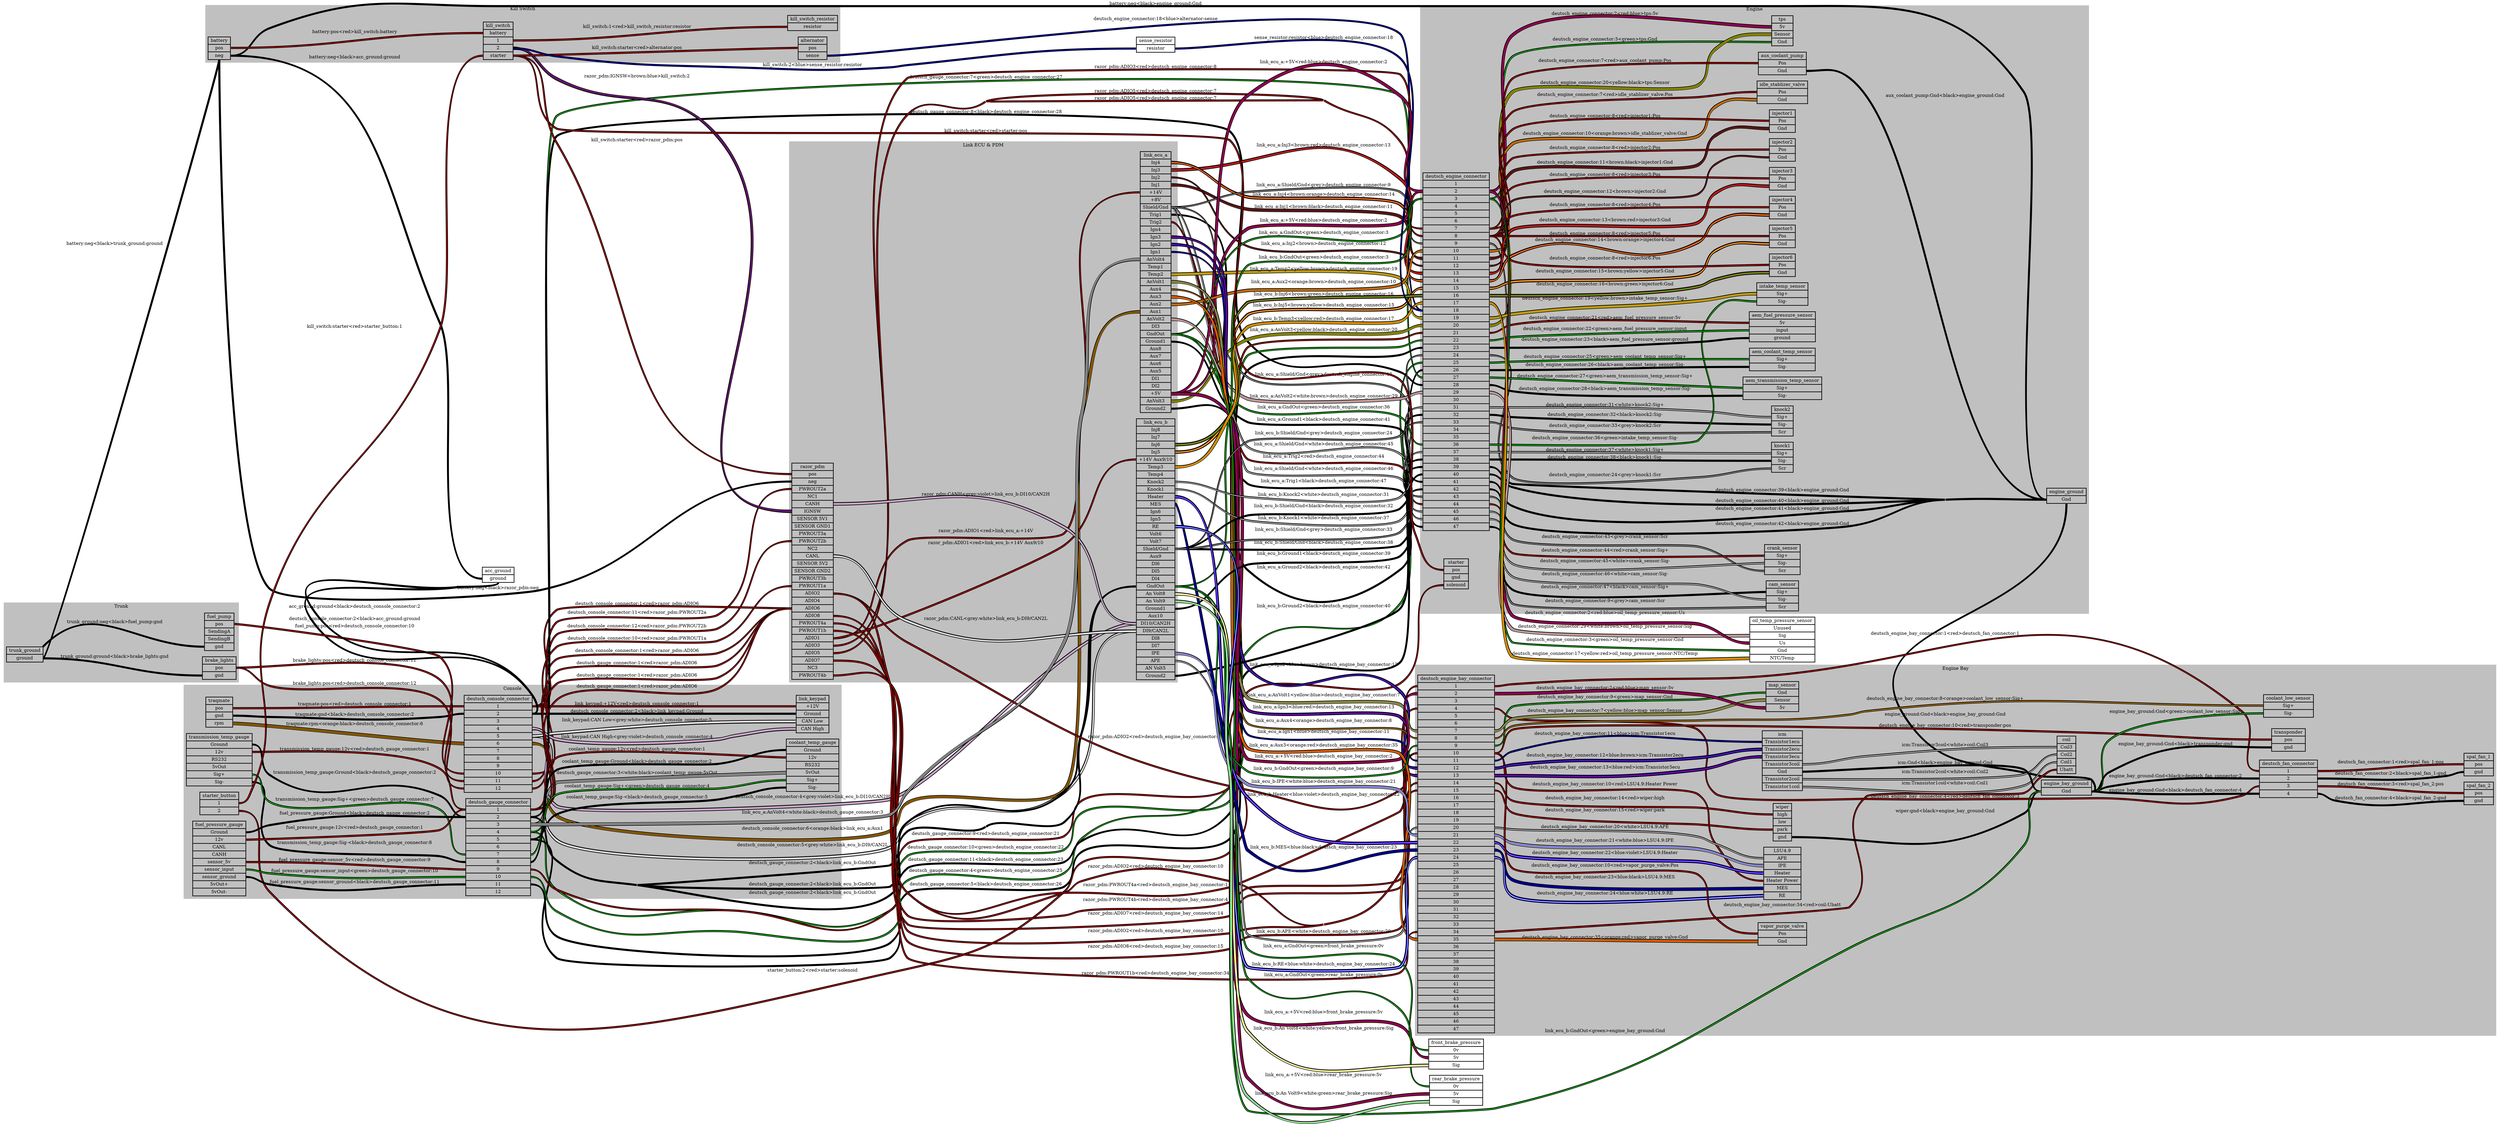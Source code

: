 graph "" {
	graph [bb="0,0,6189,3428.5",
		concentrate=true,
		rankdir=LR,
		ranksep=1.5
	];
	node [label="\N"];
	subgraph cluster_Console {
		graph [bb="459,497.5,2074,1154.5",
			color=grey,
			label=Console,
			lheight=0.21,
			lp="1266.5,1143",
			lwidth=0.62,
			style=filled
		];
		deutsch_console_connector	[height=4.1667,
			label="deutsch_console_connector | <1> 1 | <2> 2 | <3> 3 | <4> 4 | <5> 5 | <6> 6 | <7> 7 | <8> 8 | <9> 9 | <10> 10 | <11> 11 | <12> 12 ",
			pos="1228,973.5",
			rects="1145,1100,1311,1123 1145,1077,1311,1100 1145,1054,1311,1077 1145,1031,1311,1054 1145,1008,1311,1031 1145,985,1311,1008 1145,962,\
1311,985 1145,939,1311,962 1145,916,1311,939 1145,893,1311,916 1145,870,1311,893 1145,847,1311,870 1145,824,1311,847",
			shape=record,
			style=bold,
			width=2.3056];
		link_keypad	[height=1.6111,
			label="link_keypad | <+12V> +12V | <Ground> Ground | <CAN Low> CAN Low | <CAN High> CAN High ",
			pos="2001,1065.5",
			rects="1959.5,1100,2042.5,1123 1959.5,1077,2042.5,1100 1959.5,1054,2042.5,1077 1959.5,1031,2042.5,1054 1959.5,1008,2042.5,1031",
			shape=record,
			style=bold,
			width=1.1528];
		deutsch_console_connector:2 -- link_keypad:Ground	[color="black:black:black",
			label="deutsch_console_connector:2<black>link_keypad:Ground",
			labeltooltip="deutsch_console_connector:2<black>link_keypad:Ground",
			lp="1568,1073",
			penwidth=2.5,
			pos="1312,1065.5 1599.1,1065.5 1670.9,1065.5 1958,1065.5"];
		link_keypad:"CAN Low" -- deutsch_console_connector:5	[color="black:grey:white:grey:black",
			label="link_keypad:CAN Low<grey:white>deutsch_console_connector:5",
			labeltooltip="link_keypad:CAN Low<grey:white>deutsch_console_connector:5",
			lp="1568,1047",
			penwidth=2.5,
			pos="1958,1042.5 1699.3,1042.5 1634,1036.9 1377,1007.5 1347.9,1004.2 1341.3,996.5 1312,996.5"];
		link_keypad:"+12V" -- deutsch_console_connector:1	[color="black:red:black",
			label="link_keypad:+12V<red>deutsch_console_connector:1",
			labeltooltip="link_keypad:+12V<red>deutsch_console_connector:1",
			lp="1568,1096",
			penwidth=2.5,
			pos="1958,1088.5 1670.9,1088.5 1599.1,1088.5 1312,1088.5"];
		link_keypad:"CAN High" -- deutsch_console_connector:4	[color="black:grey:violet:grey:black",
			label="link_keypad:CAN High<grey:violet>deutsch_console_connector:4",
			labeltooltip="link_keypad:CAN High<grey:violet>deutsch_console_connector:4",
			lp="1568,996",
			penwidth=2.5,
			pos="1958,1019.5 1892.9,1019.5 1877.2,1009.1 1813,998.5 1788.9,994.53 1783.3,990.73 1759,988.5 1674.5,980.74 1459.8,969.77 1377,988.5 \
1345.8,995.56 1344,1019.5 1312,1019.5"];
		deutsch_gauge_connector	[height=4.1667,
			label="deutsch_gauge_connector | <1> 1 | <2> 2 | <3> 3 | <4> 4 | <5> 5 | <6> 6 | <7> 7 | <8> 8 | <9> 9 | <10> 10 | <11> 11 | <12> 12 ",
			pos="1228,655.5",
			rects="1149.5,782,1306.5,805 1149.5,759,1306.5,782 1149.5,736,1306.5,759 1149.5,713,1306.5,736 1149.5,690,1306.5,713 1149.5,667,1306.5,\
690 1149.5,644,1306.5,667 1149.5,621,1306.5,644 1149.5,598,1306.5,621 1149.5,575,1306.5,598 1149.5,552,1306.5,575 1149.5,529,1306.5,\
552 1149.5,506,1306.5,529",
			shape=record,
			style=bold,
			width=2.1806];
		coolant_temp_gauge	[height=2.25,
			label="coolant_temp_gauge | <Ground> Ground | <12v> 12v | <RS232> RS232 | <5vOut> 5vOut | <Sig+> Sig+ | <Sig-> Sig- ",
			pos="2001,908.5",
			rects="1936,966,2066,989 1936,943,2066,966 1936,920,2066,943 1936,897,2066,920 1936,874,2066,897 1936,851,2066,874 1936,828,2066,851",
			shape=record,
			style=bold,
			width=1.8056];
		deutsch_gauge_connector:3 -- coolant_temp_gauge:"5vOut"	[color="black:white:black:white:black",
			label="deutsch_gauge_connector:3<white:black>coolant_temp_gauge:5vOut",
			labeltooltip="deutsch_gauge_connector:3<white:black>coolant_temp_gauge:5vOut",
			lp="1568,885",
			penwidth=2.5,
			pos="1308,724.5 1373.8,724.5 1321.6,820 1377,855.5 1390.1,863.87 1919.5,885.5 1935,885.5"];
		coolant_temp_gauge:"Sig-" -- deutsch_gauge_connector:5	[color="black:black:black",
			label="coolant_temp_gauge:Sig-<black>deutsch_gauge_connector:5",
			labeltooltip="coolant_temp_gauge:Sig-<black>deutsch_gauge_connector:5",
			lp="1568,808",
			penwidth=2.5,
			pos="1935,839.5 1879.6,839.5 1867,825.89 1813,813.5 1618.5,768.92 1566.8,767.95 1377,706.5 1345.5,696.31 1341.1,678.5 1308,678.5"];
		coolant_temp_gauge:"12v" -- deutsch_gauge_connector:1	[color="black:red:black",
			label="coolant_temp_gauge:12v<red>deutsch_gauge_connector:1",
			labeltooltip="coolant_temp_gauge:12v<red>deutsch_gauge_connector:1",
			lp="1568,954",
			penwidth=2.5,
			pos="1935,931.5 1873,931.5 1428.8,965.63 1377,931.5 1312,888.64 1385.9,770.5 1308,770.5"];
		coolant_temp_gauge:Ground -- deutsch_gauge_connector:2	[color="black:black:black",
			label="coolant_temp_gauge:Ground<black>deutsch_gauge_connector:2",
			labeltooltip="coolant_temp_gauge:Ground<black>deutsch_gauge_connector:2",
			lp="1568,920",
			penwidth=2.5,
			pos="1935,954.5 1854.6,954.5 1838.6,923.88 1759,912.5 1716.9,906.49 1412.3,917.13 1377,893.5 1317.3,853.6 1379.8,747.5 1308,747.5"];
		coolant_temp_gauge:"Sig+" -- deutsch_gauge_connector:4	[color="black:green:black",
			label="coolant_temp_gauge:Sig+<green>deutsch_gauge_connector:4",
			labeltooltip="coolant_temp_gauge:Sig+<green>deutsch_gauge_connector:4",
			lp="1568,844",
			penwidth=2.5,
			pos="1935,862.5 1855.9,862.5 1837.7,844.25 1759,836.5 1716.7,832.33 1413.4,839.42 1377,817.5 1325.6,786.56 1368,701.5 1308,701.5"];
		starter_button	[height=0.97222,
			label="starter_button | <1> 1 | <2> 2 ",
			pos="546.5,540.5",
			rects="500.5,552,592.5,575 500.5,529,592.5,552 500.5,506,592.5,529",
			shape=record,
			style=bold,
			width=1.2778];
		traqmate	[height=1.2917,
			label="traqmate | <pos> pos | <gnd> gnd | <rpm> rpm ",
			pos="546.5,1070.5",
			rects="514,1093.5,579,1116.5 514,1070.5,579,1093.5 514,1047.5,579,1070.5 514,1024.5,579,1047.5",
			shape=record,
			style=bold,
			width=0.90278];
		traqmate:gnd -- deutsch_console_connector:2	[color="black:black:black",
			label="traqmate:gnd<black>deutsch_console_connector:2",
			labeltooltip="traqmate:gnd<black>deutsch_console_connector:2",
			lp="879.5,1059",
			penwidth=2.5,
			pos="580.5,1058.5 624.83,1058.5 635.7,1053.1 680,1051.5 857.22,1045.3 902.66,1032.7 1079,1051.5 1108.4,1054.6 1114.4,1065.5 1144,1065.5"];
		traqmate:pos -- deutsch_console_connector:1	[color="black:red:black",
			label="traqmate:pos<red>deutsch_console_connector:1",
			labeltooltip="traqmate:pos<red>deutsch_console_connector:1",
			lp="879.5,1095",
			penwidth=2.5,
			pos="580.5,1082.5 830.96,1082.5 893.54,1088.5 1144,1088.5"];
		traqmate:rpm -- deutsch_console_connector:6	[color="black:orange:black:orange:black",
			label="traqmate:rpm<orange:black>deutsch_console_connector:6",
			labeltooltip="traqmate:rpm<orange:black>deutsch_console_connector:6",
			lp="879.5,1030",
			penwidth=2.5,
			pos="580.5,1035.5 625.1,1035.5 635.71,1027.7 680,1022.5 885.94,998.18 936.63,973.5 1144,973.5"];
		transmission_temp_gauge	[height=2.25,
			label="transmission_temp_gauge | <Ground> Ground | <12v> 12v | <RS232> RS232 | <5vOut> 5vOut | <Sig+> Sig+ | <Sig-> Sig- ",
			pos="546.5,924.5",
			rects="467,982,626,1005 467,959,626,982 467,936,626,959 467,913,626,936 467,890,626,913 467,867,626,890 467,844,626,867",
			shape=record,
			style=bold,
			width=2.2083];
		transmission_temp_gauge:"Sig-" -- deutsch_gauge_connector:8	[color="black:black:black",
			label="transmission_temp_gauge:Sig-<black>deutsch_gauge_connector:8",
			labeltooltip="transmission_temp_gauge:Sig-<black>deutsch_gauge_connector:8",
			lp="879.5,840",
			penwidth=2.5,
			pos="626,855.5 652.09,855.5 654.61,838.48 680,832.5 723.23,822.32 1043.6,835.33 1079,808.5 1153.6,751.96 1054.4,609.5 1148,609.5"];
		transmission_temp_gauge:"12v" -- deutsch_gauge_connector:1	[color="black:red:black",
			label="transmission_temp_gauge:12v<red>deutsch_gauge_connector:1",
			labeltooltip="transmission_temp_gauge:12v<red>deutsch_gauge_connector:1",
			lp="879.5,955",
			penwidth=2.5,
			pos="626,947.5 676.4,947.5 1037.4,952.96 1079,924.5 1140.9,882.14 1073,770.5 1148,770.5"];
		transmission_temp_gauge:Ground -- deutsch_gauge_connector:2	[color="black:black:black",
			label="transmission_temp_gauge:Ground<black>deutsch_gauge_connector:2",
			labeltooltip="transmission_temp_gauge:Ground<black>deutsch_gauge_connector:2",
			lp="879.5,913",
			penwidth=2.5,
			pos="626,970.5 663.56,970.5 646.39,922.26 680,905.5 759.44,865.89 1004.7,935.06 1079,886.5 1136.7,848.77 1079,747.5 1148,747.5"];
		transmission_temp_gauge:"Sig+" -- deutsch_gauge_connector:7	[color="black:green:black",
			label="transmission_temp_gauge:Sig+<green>deutsch_gauge_connector:7",
			labeltooltip="transmission_temp_gauge:Sig+<green>deutsch_gauge_connector:7",
			lp="879.5,875",
			penwidth=2.5,
			pos="626,878.5 650.49,878.5 655.7,870.57 680,867.5 724.04,861.94 1043.8,874.55 1079,847.5 1158.6,786.35 1047.6,632.5 1148,632.5"];
		fuel_pressure_gauge	[height=3.2083,
			label="fuel_pressure_gauge | <Ground> Ground | <12v> 12v | <CANL> CANL | <CANH> CANH | <sensor_5v> sensor_5v | <sensor_input> sensor_input | <\
sensor_ground> sensor_ground | <5vOut+> 5vOut+ | <5vOut-> 5vOut- ",
			pos="546.5,709.5",
			rects="482.5,801.5,610.5,824.5 482.5,778.5,610.5,801.5 482.5,755.5,610.5,778.5 482.5,732.5,610.5,755.5 482.5,709.5,610.5,732.5 482.5,686.5,\
610.5,709.5 482.5,663.5,610.5,686.5 482.5,640.5,610.5,663.5 482.5,617.5,610.5,640.5 482.5,594.5,610.5,617.5",
			shape=record,
			style=bold,
			width=1.7778];
		fuel_pressure_gauge:sensor_input -- deutsch_gauge_connector:10	[color="black:green:black",
			label="fuel_pressure_gauge:sensor_input<green>deutsch_gauge_connector:10",
			labeltooltip="fuel_pressure_gauge:sensor_input<green>deutsch_gauge_connector:10",
			lp="879.5,658",
			penwidth=2.5,
			pos="611.5,674.5 643.76,674.5 648.8,658.69 680,650.5 854.22,604.8 902.54,615.63 1079,579.5 1109.8,573.18 1116.5,563.5 1148,563.5"];
		fuel_pressure_gauge:"12v" -- deutsch_gauge_connector:1	[color="black:red:black",
			label="fuel_pressure_gauge:12v<red>deutsch_gauge_connector:1",
			labeltooltip="fuel_pressure_gauge:12v<red>deutsch_gauge_connector:1",
			lp="879.5,761",
			penwidth=2.5,
			pos="611.5,767.5 642.57,767.5 649.08,756.63 680,753.5 856.43,735.65 902.96,732.13 1079,753.5 1110.4,757.31 1116.4,770.5 1148,770.5"];
		fuel_pressure_gauge:Ground -- deutsch_gauge_connector:2	[color="black:black:black",
			label="fuel_pressure_gauge:Ground<black>deutsch_gauge_connector:2",
			labeltooltip="fuel_pressure_gauge:Ground<black>deutsch_gauge_connector:2",
			lp="879.5,800",
			penwidth=2.5,
			pos="611.5,790.5 819.51,790.5 874.03,803.94 1079,768.5 1110.6,763.04 1115.9,747.5 1148,747.5"];
		fuel_pressure_gauge:sensor_5v -- deutsch_gauge_connector:9	[color="black:red:black",
			label="fuel_pressure_gauge:sensor_5v<red>deutsch_gauge_connector:9",
			labeltooltip="fuel_pressure_gauge:sensor_5v<red>deutsch_gauge_connector:9",
			lp="879.5,724",
			penwidth=2.5,
			pos="611.5,697.5 819.76,697.5 892.44,758.07 1079,665.5 1120.8,644.78 1101.4,586.5 1148,586.5"];
		fuel_pressure_gauge:sensor_ground -- deutsch_gauge_connector:11	[color="black:black:black",
			label="fuel_pressure_gauge:sensor_ground<black>deutsch_gauge_connector:11",
			labeltooltip="fuel_pressure_gauge:sensor_ground<black>deutsch_gauge_connector:11",
			lp="879.5,568",
			penwidth=2.5,
			pos="611.5,651.5 662.12,651.5 635.2,584.06 680,560.5 864.27,463.6 939.81,540.5 1148,540.5"];
	}
	subgraph cluster_Engine {
		graph [bb="3502,1555.5,5153,3417.5",
			color=grey,
			label=Engine,
			lheight=0.21,
			lp="4327.5,3406",
			lwidth=0.54,
			style=filled
		];
		deutsch_engine_connector	[height=15.347,
			label="deutsch_engine_connector | <1> 1 | <2> 2 | <3> 3 | <4> 4 | <5> 5 | <6> 6 | <7> 7 | <8> 8 | <9> 9 | <10> 10 | <11> 11 | <12> 12 | <\
13> 13 | <14> 14 | <15> 15 | <16> 16 | <17> 17 | <18> 18 | <19> 19 | <20> 20 | <21> 21 | <22> 22 | <23> 23 | <24> 24 | <25> 25 | <\
26> 26 | <27> 27 | <28> 28 | <29> 29 | <30> 30 | <31> 31 | <32> 32 | <33> 33 | <34> 34 | <35> 35 | <36> 36 | <37> 37 | <38> 38 | <\
39> 39 | <40> 40 | <41> 41 | <42> 42 | <43> 43 | <44> 44 | <45> 45 | <46> 46 | <47> 47 ",
			pos="3590.5,2348.5",
			rects="3510,2877.5,3671,2900.5 3510,2854.5,3671,2877.5 3510,2831.5,3671,2854.5 3510,2808.5,3671,2831.5 3510,2785.5,3671,2808.5 3510,2762.5,\
3671,2785.5 3510,2739.5,3671,2762.5 3510,2716.5,3671,2739.5 3510,2693.5,3671,2716.5 3510,2670.5,3671,2693.5 3510,2647.5,3671,2670.5 \
3510,2624.5,3671,2647.5 3510,2601.5,3671,2624.5 3510,2578.5,3671,2601.5 3510,2555.5,3671,2578.5 3510,2532.5,3671,2555.5 3510,2509.5,\
3671,2532.5 3510,2486.5,3671,2509.5 3510,2463.5,3671,2486.5 3510,2440.5,3671,2463.5 3510,2417.5,3671,2440.5 3510,2394.5,3671,2417.5 \
3510,2371.5,3671,2394.5 3510,2348.5,3671,2371.5 3510,2325.5,3671,2348.5 3510,2302.5,3671,2325.5 3510,2279.5,3671,2302.5 3510,2256.5,\
3671,2279.5 3510,2233.5,3671,2256.5 3510,2210.5,3671,2233.5 3510,2187.5,3671,2210.5 3510,2164.5,3671,2187.5 3510,2141.5,3671,2164.5 \
3510,2118.5,3671,2141.5 3510,2095.5,3671,2118.5 3510,2072.5,3671,2095.5 3510,2049.5,3671,2072.5 3510,2026.5,3671,2049.5 3510,2003.5,\
3671,2026.5 3510,1980.5,3671,2003.5 3510,1957.5,3671,1980.5 3510,1934.5,3671,1957.5 3510,1911.5,3671,1934.5 3510,1888.5,3671,1911.5 \
3510,1865.5,3671,1888.5 3510,1842.5,3671,1865.5 3510,1819.5,3671,1842.5 3510,1796.5,3671,1819.5",
			shape=record,
			style=bold,
			width=2.2361];
		engine_ground	[height=0.65278,
			label="engine_ground | <Gnd> Gnd ",
			pos="5096,1917.5",
			rects="5047,1917.5,5145,1940.5 5047,1894.5,5145,1917.5",
			shape=record,
			style=bold,
			width=1.3611];
		deutsch_engine_connector:40 -- engine_ground:Gnd	[color="black:black:black",
			label="deutsch_engine_connector:40<black>engine_ground:Gnd",
			labeltooltip="deutsch_engine_connector:40<black>engine_ground:Gnd",
			lp="4395,1901",
			penwidth=2.5,
			pos="3672.5,1968.5 3702.6,1968.5 3708.3,1956.3 3738,1951.5 4201.2,1877.2 4324,1881.2 4792.5,1905.5"];
		deutsch_engine_connector:41 -- engine_ground:Gnd	[color="black:black:black",
			label="deutsch_engine_connector:41<black>engine_ground:Gnd",
			labeltooltip="deutsch_engine_connector:41<black>engine_ground:Gnd",
			lp="4395,1878",
			penwidth=2.5,
			pos="3672.5,1945.5 3710.2,1945.5 3702.8,1905 3738,1891.5 4076.4,1761.9 4191.6,1844.2 4553,1870.5 4660.3,1878.3 4685.1,1899.5 4792.5,1905.5"];
		deutsch_engine_connector:42 -- engine_ground:Gnd	[color="black:black:black",
			label="deutsch_engine_connector:42<black>engine_ground:Gnd",
			labeltooltip="deutsch_engine_connector:42<black>engine_ground:Gnd",
			lp="4395,1821",
			penwidth=2.5,
			pos="4794.5,1905.5 4906,1911.1 4934.2,1905.5 5045.7,1905.5;3672.5,1922.5 3728.3,1922.5 3689.4,1842.9 3738,1815.5 3777.5,1793.3 4508.5,\
1805.2 4553,1813.5 4665.1,1834.3 4678.6,1899.7 4792.5,1905.5"];
		deutsch_engine_connector:39 -- engine_ground:Gnd	[color="black:black:black",
			label="deutsch_engine_connector:39<black>engine_ground:Gnd",
			labeltooltip="deutsch_engine_connector:39<black>engine_ground:Gnd",
			lp="4395,1933",
			penwidth=2.5,
			pos="3672.5,1991.5 3704.3,1991.5 3707.1,1970 3738,1962.5 3832,1939.7 4510.4,1914.7 4607,1910.5 4689.4,1906.9 4710.1,1901.6 4792.5,1905.5"];
		tps	[height=1.2917,
			label="tps | <5v> 5v | <Sensor> Sensor | <Gnd> Gnd ",
			pos="4395,3339.5",
			rects="4368,3362.5,4422,3385.5 4368,3339.5,4422,3362.5 4368,3316.5,4422,3339.5 4368,3293.5,4422,3316.5",
			shape=record,
			style=bold,
			width=0.75];
		deutsch_engine_connector:3 -- tps:Gnd	[color="black:green:black",
			label="deutsch_engine_connector:3<green>tps:Gnd",
			labeltooltip="deutsch_engine_connector:3<green>tps:Gnd",
			lp="3960.5,3309",
			penwidth=2.5,
			pos="3672.5,2820.5 3770,2820.5 3666.6,3188 3738,3254.5 3789.3,3302.3 4296.9,3304.5 4367,3304.5"];
		deutsch_engine_connector:20 -- tps:Sensor	[color="black:yellow:black:yellow:black",
			label="deutsch_engine_connector:20<yellow:black>tps:Sensor",
			labeltooltip="deutsch_engine_connector:20<yellow:black>tps:Sensor",
			lp="3960.5,3106",
			penwidth=2.5,
			pos="3672.5,2429.5 3816.6,2429.5 3633.7,2975.1 3738,3074.5 3809.7,3142.9 4105.4,3037 4183,3098.5 4250.1,3151.7 4177.7,3221.7 4237,3283.5 \
4279.2,3327.5 4306,3327.5 4367,3327.5"];
		deutsch_engine_connector:2 -- tps:"5v"	[color="black:red:blue:red:black",
			label="deutsch_engine_connector:2<red:blue>tps:5v",
			labeltooltip="deutsch_engine_connector:2<red:blue>tps:5v",
			lp="3960.5,3379",
			penwidth=2.5,
			pos="3672.5,2843.5 3779.5,2843.5 3659.1,3248.2 3738,3320.5 3841.2,3415 4227.1,3351.5 4367,3351.5"];
		cam_sensor	[height=1.2917,
			label="cam_sensor | <Sig+> Sig+ | <Sig-> Sig- | <Scr> Scr ",
			pos="4395,1609.5",
			rects="4354.5,1632.5,4435.5,1655.5 4354.5,1609.5,4435.5,1632.5 4354.5,1586.5,4435.5,1609.5 4354.5,1563.5,4435.5,1586.5",
			shape=record,
			style=bold,
			width=1.125];
		deutsch_engine_connector:9 -- cam_sensor:Scr	[color="black:grey:black",
			label="deutsch_engine_connector:9<grey>cam_sensor:Scr",
			labeltooltip="deutsch_engine_connector:9<grey>cam_sensor:Scr",
			lp="3960.5,2632",
			penwidth=2.5,
			pos="3672.5,2682.5 3711.4,2682.5 3701.9,2639.1 3738,2624.5 3783.9,2606 4147.7,2640.2 4183,2605.5 4257.5,2532.1 4188.6,1758.2 4237,1665.5 \
4267.3,1607.4 4287.5,1574.5 4353,1574.5"];
		deutsch_engine_connector:47 -- cam_sensor:"Sig+"	[color="black:black:black",
			label="deutsch_engine_connector:47<black>cam_sensor:Sig+",
			labeltooltip="deutsch_engine_connector:47<black>cam_sensor:Sig+",
			lp="3960.5,1635",
			penwidth=2.5,
			pos="3672.5,1807.5 3757.6,1807.5 3668.5,1676.7 3738,1627.5 3793.8,1588 4284.7,1621.5 4353,1621.5"];
		deutsch_engine_connector:46 -- cam_sensor:"Sig-"	[color="black:white:black",
			label="deutsch_engine_connector:46<white>cam_sensor:Sig-",
			labeltooltip="deutsch_engine_connector:46<white>cam_sensor:Sig-",
			lp="3960.5,1676",
			penwidth=2.5,
			pos="3672.5,1830.5 3750.2,1830.5 3674.9,1713.8 3738,1668.5 3778.2,1639.6 4134.1,1650.3 4183,1642.5 4260.2,1630.2 4274.8,1597.5 4353,1597.5"];
		crank_sensor	[height=1.2917,
			label="crank_sensor | <Sig+> Sig+ | <Sig-> Sig- | <Scr> Scr ",
			pos="4395,1720.5",
			rects="4351,1743.5,4439,1766.5 4351,1720.5,4439,1743.5 4351,1697.5,4439,1720.5 4351,1674.5,4439,1697.5",
			shape=record,
			style=bold,
			width=1.2222];
		deutsch_engine_connector:43 -- crank_sensor:Scr	[color="black:grey:black",
			label="deutsch_engine_connector:43<grey>crank_sensor:Scr",
			labeltooltip="deutsch_engine_connector:43<grey>crank_sensor:Scr",
			lp="3960.5,1791",
			penwidth=2.5,
			pos="3672.5,1899.5 3731.7,1899.5 3687.7,1814.7 3738,1783.5 3780.1,1757.4 4134.9,1772.1 4183,1760.5 4262.1,1741.4 4268.6,1685.5 4350,1685.5"];
		deutsch_engine_connector:44 -- crank_sensor:"Sig+"	[color="black:red:black",
			label="deutsch_engine_connector:44<red>crank_sensor:Sig+",
			labeltooltip="deutsch_engine_connector:44<red>crank_sensor:Sig+",
			lp="3960.5,1749",
			penwidth=2.5,
			pos="3672.5,1876.5 3739.2,1876.5 3681.7,1777.3 3738,1741.5 3795.4,1705 4282,1732.5 4350,1732.5"];
		deutsch_engine_connector:45 -- crank_sensor:"Sig-"	[color="black:white:black",
			label="deutsch_engine_connector:45<white>crank_sensor:Sig-",
			labeltooltip="deutsch_engine_connector:45<white>crank_sensor:Sig-",
			lp="3960.5,1711",
			penwidth=2.5,
			pos="3672.5,1853.5 3745.2,1853.5 3677.1,1743.3 3738,1703.5 3794.9,1666.3 4282,1708.5 4350,1708.5"];
		knock1	[height=1.2917,
			label="knock1 | <Sig+> Sig+ | <Sig-> Sig- | <Scr> Scr ",
			pos="4395,2036.5",
			rects="4367,2059.5,4423,2082.5 4367,2036.5,4423,2059.5 4367,2013.5,4423,2036.5 4367,1990.5,4423,2013.5",
			shape=record,
			style=bold,
			width=0.77778];
		deutsch_engine_connector:24 -- knock1:Scr	[color="black:grey:black",
			label="deutsch_engine_connector:24<grey>knock1:Scr",
			labeltooltip="deutsch_engine_connector:24<grey>knock1:Scr",
			lp="3960.5,1989",
			penwidth=2.5,
			pos="3672.5,2336.5 3832.9,2336.5 3614.7,2084.1 3738,1981.5 3776,1949.9 4133.6,1978.8 4183,1981.5 4264.7,1986 4284.2,2001.5 4366,2001.5"];
		deutsch_engine_connector:37 -- knock1:"Sig+"	[color="black:white:black",
			label="deutsch_engine_connector:37<white>knock1:Sig+",
			labeltooltip="deutsch_engine_connector:37<white>knock1:Sig+",
			lp="3960.5,2054",
			penwidth=2.5,
			pos="3672.5,2037.5 3980.8,2037.5 4057.7,2048.5 4366,2048.5"];
		deutsch_engine_connector:38 -- knock1:"Sig-"	[color="black:black:black",
			label="deutsch_engine_connector:38<black>knock1:Sig-",
			labeltooltip="deutsch_engine_connector:38<black>knock1:Sig-",
			lp="3960.5,2026",
			penwidth=2.5,
			pos="3672.5,2014.5 3899.4,2014.5 3956.2,2013.9 4183,2018.5 4264.4,2020.2 4284.6,2024.5 4366,2024.5"];
		knock2	[height=1.2917,
			label="knock2 | <Sig+> Sig+ | <Sig-> Sig- | <Scr> Scr ",
			pos="4395,2147.5",
			rects="4367,2170.5,4423,2193.5 4367,2147.5,4423,2170.5 4367,2124.5,4423,2147.5 4367,2101.5,4423,2124.5",
			shape=record,
			style=bold,
			width=0.77778];
		deutsch_engine_connector:33 -- knock2:Scr	[color="black:grey:black",
			label="deutsch_engine_connector:33<grey>knock2:Scr",
			labeltooltip="deutsch_engine_connector:33<grey>knock2:Scr",
			lp="3960.5,2104",
			penwidth=2.5,
			pos="3672.5,2129.5 3705.1,2129.5 3706.3,2104 3738,2096.5 3930.4,2050.8 3985.4,2087.9 4183,2096.5 4264.6,2100.1 4284.4,2112.5 4366,2112.5"];
		deutsch_engine_connector:31 -- knock2:"Sig+"	[color="black:white:black",
			label="deutsch_engine_connector:31<white>knock2:Sig+",
			labeltooltip="deutsch_engine_connector:31<white>knock2:Sig+",
			lp="3960.5,2182",
			penwidth=2.5,
			pos="3672.5,2175.5 3980.8,2175.5 4057.7,2159.5 4366,2159.5"];
		deutsch_engine_connector:32 -- knock2:"Sig-"	[color="black:black:black",
			label="deutsch_engine_connector:32<black>knock2:Sig-",
			labeltooltip="deutsch_engine_connector:32<black>knock2:Sig-",
			lp="3960.5,2150",
			penwidth=2.5,
			pos="3672.5,2152.5 3701.9,2152.5 3708.6,2144.9 3738,2142.5 4016.2,2119.8 4086.9,2135.5 4366,2135.5"];
		intake_temp_sensor	[height=0.97222,
			label="intake_temp_sensor | <Sig+> Sig+ | <Sig-> Sig- ",
			pos="4395,2535.5",
			rects="4332.5,2547,4457.5,2570 4332.5,2524,4457.5,2547 4332.5,2501,4457.5,2524",
			shape=record,
			style=bold,
			width=1.7361];
		deutsch_engine_connector:36 -- intake_temp_sensor:"Sig-"	[color="black:green:black",
			label="deutsch_engine_connector:36<green>intake_temp_sensor:Sig-",
			labeltooltip="deutsch_engine_connector:36<green>intake_temp_sensor:Sig-",
			lp="3960.5,2442",
			penwidth=2.5,
			pos="3672.5,2060.5 3832.9,2060.5 3616.9,2310.3 3738,2415.5 3775.4,2448 4138,2414 4183,2434.5 4214.8,2449 4206.6,2474.3 4237,2491.5 4274.2,\
2512.6 4288.2,2512.5 4331,2512.5"];
		deutsch_engine_connector:19 -- intake_temp_sensor:"Sig+"	[color="black:yellow:brown:yellow:black",
			label="deutsch_engine_connector:19<yellow:brown>intake_temp_sensor:Sig+",
			labeltooltip="deutsch_engine_connector:19<yellow:brown>intake_temp_sensor:Sig+",
			lp="3960.5,2522",
			penwidth=2.5,
			pos="3672.5,2452.5 3705.5,2452.5 3706.2,2478.5 3738,2487.5 3833.3,2514.5 4084.4,2504.5 4183,2514.5 4249.1,2521.2 4264.6,2535.5 4331,2535.5"];
		idle_stablizer_valve	[height=0.97222,
			label="idle_stablizer_valve | <Pos> Pos | <Gnd> Gnd ",
			pos="4395,3151.5",
			rects="4332.5,3163,4457.5,3186 4332.5,3140,4457.5,3163 4332.5,3117,4457.5,3140",
			shape=record,
			style=bold,
			width=1.7361];
		deutsch_engine_connector:10 -- idle_stablizer_valve:Gnd	[color="black:orange:brown:orange:black",
			label="deutsch_engine_connector:10<orange:brown>idle_stablizer_valve:Gnd",
			labeltooltip="deutsch_engine_connector:10<orange:brown>idle_stablizer_valve:Gnd",
			lp="3960.5,2974",
			penwidth=2.5,
			pos="3672.5,2659.5 3801.2,2659.5 3639.5,2858.7 3738,2941.5 3813.8,3005.3 4103,2908.1 4183,2966.5 4237.2,3006.1 4186.2,3063.6 4237,3107.5 \
4269.4,3135.5 4288.2,3128.5 4331,3128.5"];
		deutsch_engine_connector:7 -- idle_stablizer_valve:Pos	[color="black:red:black",
			label="deutsch_engine_connector:7<red>idle_stablizer_valve:Pos",
			labeltooltip="deutsch_engine_connector:7<red>idle_stablizer_valve:Pos",
			lp="3960.5,3175",
			penwidth=2.5,
			pos="3672.5,2728.5 3760.2,2728.5 3672.7,3059 3738,3117.5 3836.3,3205.6 4199,3151.5 4331,3151.5"];
		aux_coolant_pump	[height=0.97222,
			label="aux_coolant_pump | <Pos> Pos | <Gnd> Gnd ",
			pos="4395,3239.5",
			rects="4334.5,3251,4455.5,3274 4334.5,3228,4455.5,3251 4334.5,3205,4455.5,3228",
			shape=record,
			style=bold,
			width=1.6806];
		deutsch_engine_connector:7 -- aux_coolant_pump:Pos	[color="black:red:black",
			label="deutsch_engine_connector:7<red>aux_coolant_pump:Pos",
			labeltooltip="deutsch_engine_connector:7<red>aux_coolant_pump:Pos",
			lp="3960.5,3243",
			penwidth=2.5,
			pos="3672.5,2728.5 3775.1,2728.5 3663.6,3114.9 3738,3185.5 3786.1,3231.2 4266.6,3239.5 4333,3239.5"];
		aem_coolant_temp_sensor	[height=0.97222,
			label="aem_coolant_temp_sensor | <Sig+> Sig+ | <Sig-> Sig- ",
			pos="4395,2335.5",
			rects="4314,2347,4476,2370 4314,2324,4476,2347 4314,2301,4476,2324",
			shape=record,
			style=bold,
			width=2.25];
		deutsch_engine_connector:26 -- aem_coolant_temp_sensor:"Sig-"	[color="black:black:black",
			label="deutsch_engine_connector:26<black>aem_coolant_temp_sensor:Sig-",
			labeltooltip="deutsch_engine_connector:26<black>aem_coolant_temp_sensor:Sig-",
			lp="3960.5,2294",
			penwidth=2.5,
			pos="3672.5,2290.5 3701.7,2290.5 3708.8,2287.4 3738,2286.5 3935.7,2280.5 3986.2,2267 4183,2286.5 4241.6,2292.3 4254.1,2312.5 4313,2312.5"];
		deutsch_engine_connector:25 -- aem_coolant_temp_sensor:"Sig+"	[color="black:green:black",
			label="deutsch_engine_connector:25<green>aem_coolant_temp_sensor:Sig+",
			labeltooltip="deutsch_engine_connector:25<green>aem_coolant_temp_sensor:Sig+",
			lp="3960.5,2332",
			penwidth=2.5,
			pos="3672.5,2313.5 3899.4,2313.5 3956.4,2312.5 4183,2324.5 4240.9,2327.6 4255,2335.5 4313,2335.5"];
		aem_transmission_temp_sensor	[height=0.97222,
			label="aem_transmission_temp_sensor | <Sig+> Sig+ | <Sig-> Sig- ",
			pos="4395,2247.5",
			rects="4299.5,2259,4490.5,2282 4299.5,2236,4490.5,2259 4299.5,2213,4490.5,2236",
			shape=record,
			style=bold,
			width=2.6528];
		deutsch_engine_connector:28 -- aem_transmission_temp_sensor:"Sig-"	[color="black:black:black",
			label="deutsch_engine_connector:28<black>aem_transmission_temp_sensor:Sig-",
			labeltooltip="deutsch_engine_connector:28<black>aem_transmission_temp_sensor:Sig-",
			lp="3960.5,2218",
			penwidth=2.5,
			pos="3672.5,2244.5 3705.3,2244.5 3706.1,2218.3 3738,2210.5 3834.1,2187.1 4084.3,2204.5 4183,2210.5 4234.4,2213.6 4246.5,2224.5 4298,2224.5"];
		deutsch_engine_connector:27 -- aem_transmission_temp_sensor:"Sig+"	[color="black:green:black",
			label="deutsch_engine_connector:27<green>aem_transmission_temp_sensor:Sig+",
			labeltooltip="deutsch_engine_connector:27<green>aem_transmission_temp_sensor:Sig+",
			lp="3960.5,2264",
			penwidth=2.5,
			pos="3672.5,2267.5 3702,2267.5 3708.6,2259.2 3738,2256.5 3985.9,2233.8 4049.1,2247.5 4298,2247.5"];
		aem_fuel_pressure_sensor	[height=1.2917,
			label="aem_fuel_pressure_sensor | <5v> 5v | <input> input | <ground> ground ",
			pos="4395,2435.5",
			rects="4314.5,2458.5,4475.5,2481.5 4314.5,2435.5,4475.5,2458.5 4314.5,2412.5,4475.5,2435.5 4314.5,2389.5,4475.5,2412.5",
			shape=record,
			style=bold,
			width=2.2361];
		deutsch_engine_connector:23 -- aem_fuel_pressure_sensor:ground	[color="black:black:black",
			label="deutsch_engine_connector:23<black>aem_fuel_pressure_sensor:ground",
			labeltooltip="deutsch_engine_connector:23<black>aem_fuel_pressure_sensor:ground",
			lp="3960.5,2370",
			penwidth=2.5,
			pos="3672.5,2360.5 3899.4,2360.5 3958.8,2327.6 4183,2362.5 4242.5,2371.8 4252.8,2400.5 4313,2400.5"];
		deutsch_engine_connector:21 -- aem_fuel_pressure_sensor:"5v"	[color="black:red:black",
			label="deutsch_engine_connector:21<red>aem_fuel_pressure_sensor:5v",
			labeltooltip="deutsch_engine_connector:21<red>aem_fuel_pressure_sensor:5v",
			lp="3960.5,2476",
			penwidth=2.5,
			pos="3672.5,2406.5 3708.3,2406.5 3703.9,2442.5 3738,2453.5 3859.6,2492.6 4185.2,2447.5 4313,2447.5"];
		deutsch_engine_connector:22 -- aem_fuel_pressure_sensor:input	[color="black:green:black",
			label="deutsch_engine_connector:22<green>aem_fuel_pressure_sensor:input",
			labeltooltip="deutsch_engine_connector:22<green>aem_fuel_pressure_sensor:input",
			lp="3960.5,2408",
			penwidth=2.5,
			pos="3672.5,2383.5 3899.5,2383.5 3957.2,2376.9 4183,2400.5 4241.4,2406.6 4254.3,2423.5 4313,2423.5"];
		injector1	[height=0.97222,
			label="injector1 | <Pos> Pos | <Gnd> Gnd ",
			pos="4395,3063.5",
			rects="4362.5,3075,4427.5,3098 4362.5,3052,4427.5,3075 4362.5,3029,4427.5,3052",
			shape=record,
			style=bold,
			width=0.90278];
		deutsch_engine_connector:11 -- injector1:Gnd	[color="black:brown:black:brown:black",
			label="deutsch_engine_connector:11<brown:black>injector1:Gnd",
			labeltooltip="deutsch_engine_connector:11<brown:black>injector1:Gnd",
			lp="3960.5,2898",
			penwidth=2.5,
			pos="3672.5,2636.5 3777.9,2636.5 3655.7,2798.6 3738,2864.5 3815.4,2926.4 4102.2,2833.2 4183,2890.5 4233.7,2926.4 4188.3,2980.9 4237,3019.5 \
4280.8,3054.3 4305.1,3040.5 4361,3040.5"];
		deutsch_engine_connector:8 -- injector1:Pos	[color="black:red:black",
			label="deutsch_engine_connector:8<red>injector1:Pos",
			labeltooltip="deutsch_engine_connector:8<red>injector1:Pos",
			lp="3960.5,3063",
			penwidth=2.5,
			pos="3672.5,2705.5 3815.5,2705.5 3630.2,2926.5 3738,3020.5 3764.1,3043.3 4326.3,3063.5 4361,3063.5"];
		injector2	[height=0.97222,
			label="injector2 | <Pos> Pos | <Gnd> Gnd ",
			pos="4395,2975.5",
			rects="4362.5,2987,4427.5,3010 4362.5,2964,4427.5,2987 4362.5,2941,4427.5,2964",
			shape=record,
			style=bold,
			width=0.90278];
		deutsch_engine_connector:12 -- injector2:Gnd	[color="black:brown:black",
			label="deutsch_engine_connector:12<brown>injector2:Gnd",
			labeltooltip="deutsch_engine_connector:12<brown>injector2:Gnd",
			lp="3960.5,2822",
			penwidth=2.5,
			pos="3672.5,2613.5 3757.6,2613.5 3669.4,2743 3738,2793.5 3817.7,2852.2 4100.9,2759.2 4183,2814.5 4230.5,2846.5 4191.5,2896.7 4237,2931.5 \
4281.4,2965.5 4305.1,2952.5 4361,2952.5"];
		deutsch_engine_connector:8 -- injector2:Pos	[color="black:red:black",
			label="deutsch_engine_connector:8<red>injector2:Pos",
			labeltooltip="deutsch_engine_connector:8<red>injector2:Pos",
			lp="3960.5,3009",
			penwidth=2.5,
			pos="3672.5,2705.5 3800.3,2705.5 3637.9,2906.1 3738,2985.5 3792.2,3028.5 4291.8,2975.5 4361,2975.5"];
		injector3	[height=0.97222,
			label="injector3 | <Pos> Pos | <Gnd> Gnd ",
			pos="4395,2887.5",
			rects="4362.5,2899,4427.5,2922 4362.5,2876,4427.5,2899 4362.5,2853,4427.5,2876",
			shape=record,
			style=bold,
			width=0.90278];
		deutsch_engine_connector:13 -- injector3:Gnd	[color="black:brown:red:brown:black",
			label="deutsch_engine_connector:13<brown:red>injector3:Gnd",
			labeltooltip="deutsch_engine_connector:13<brown:red>injector3:Gnd",
			lp="3960.5,2746",
			penwidth=2.5,
			pos="3672.5,2590.5 3736.8,2590.5 3683.9,2684.7 3738,2719.5 3821.2,2773.1 4099.6,2685.2 4183,2738.5 4227.2,2766.8 4194.7,2812.5 4237,2843.5 \
4282.1,2876.5 4305.1,2864.5 4361,2864.5"];
		deutsch_engine_connector:8 -- injector3:Pos	[color="black:red:black",
			label="deutsch_engine_connector:8<red>injector3:Pos",
			labeltooltip="deutsch_engine_connector:8<red>injector3:Pos",
			lp="3960.5,2930",
			penwidth=2.5,
			pos="3672.5,2705.5 3767.7,2705.5 3661.1,2853.4 3738,2909.5 3778,2938.6 4133.6,2912.5 4183,2909.5 4262.6,2904.6 4281.3,2887.5 4361,2887.5"];
		injector4	[height=0.97222,
			label="injector4 | <Pos> Pos | <Gnd> Gnd ",
			pos="4395,2799.5",
			rects="4362.5,2811,4427.5,2834 4362.5,2788,4427.5,2811 4362.5,2765,4427.5,2788",
			shape=record,
			style=bold,
			width=0.90278];
		deutsch_engine_connector:14 -- injector4:Gnd	[color="black:brown:orange:brown:black",
			label="deutsch_engine_connector:14<brown:orange>injector4:Gnd",
			labeltooltip="deutsch_engine_connector:14<brown:orange>injector4:Gnd",
			lp="3960.5,2670",
			penwidth=2.5,
			pos="3672.5,2567.5 3717.1,2567.5 3697.9,2624.1 3738,2643.5 3827.1,2686.6 4098.3,2611.3 4183,2662.5 4223.9,2687.2 4197.7,2728.3 4237,2755.5 \
4282.9,2787.3 4305.1,2776.5 4361,2776.5"];
		deutsch_engine_connector:8 -- injector4:Pos	[color="black:red:black",
			label="deutsch_engine_connector:8<red>injector4:Pos",
			labeltooltip="deutsch_engine_connector:8<red>injector4:Pos",
			lp="3960.5,2853",
			penwidth=2.5,
			pos="3672.5,2705.5 3736.4,2705.5 3683.5,2800.2 3738,2833.5 3780.2,2859.3 4133.8,2838.2 4183,2833.5 4263.2,2825.9 4280.5,2799.5 4361,2799.5"];
		injector5	[height=0.97222,
			label="injector5 | <Pos> Pos | <Gnd> Gnd ",
			pos="4395,2711.5",
			rects="4362.5,2723,4427.5,2746 4362.5,2700,4427.5,2723 4362.5,2677,4427.5,2700",
			shape=record,
			style=bold,
			width=0.90278];
		deutsch_engine_connector:15 -- injector5:Gnd	[color="black:brown:yellow:brown:black",
			label="deutsch_engine_connector:15<brown:yellow>injector5:Gnd",
			labeltooltip="deutsch_engine_connector:15<brown:yellow>injector5:Gnd",
			lp="3960.5,2598",
			penwidth=2.5,
			pos="3672.5,2544.5 3703.4,2544.5 3707.7,2561.5 3738,2567.5 3786.6,2577.1 4139.7,2566.5 4183,2590.5 4219.6,2610.7 4201.7,2645.2 4237,2667.5 \
4284.3,2697.4 4305.1,2688.5 4361,2688.5"];
		deutsch_engine_connector:8 -- injector5:Pos	[color="black:red:black",
			label="deutsch_engine_connector:8<red>injector5:Pos",
			labeltooltip="deutsch_engine_connector:8<red>injector5:Pos",
			lp="3960.5,2782",
			penwidth=2.5,
			pos="3672.5,2705.5 3709.7,2705.5 3702.9,2745.3 3738,2757.5 3831.4,2790.1 4084.9,2770 4183,2757.5 4264.1,2747.2 4279.3,2711.5 4361,2711.5"];
		injector6	[height=0.97222,
			label="injector6 | <Pos> Pos | <Gnd> Gnd ",
			pos="4395,2623.5",
			rects="4362.5,2635,4427.5,2658 4362.5,2612,4427.5,2635 4362.5,2589,4427.5,2612",
			shape=record,
			style=bold,
			width=0.90278];
		deutsch_engine_connector:16 -- injector6:Gnd	[color="black:brown:green:brown:black",
			label="deutsch_engine_connector:16<brown:green>injector6:Gnd",
			labeltooltip="deutsch_engine_connector:16<brown:green>injector6:Gnd",
			lp="3960.5,2560",
			penwidth=2.5,
			pos="3672.5,2521.5 3701.8,2521.5 3708.8,2527 3738,2529.5 3836.6,2538.1 4087.2,2527.3 4183,2552.5 4208.9,2559.3 4211.5,2571.2 4237,2579.5 \
4290.1,2596.9 4305.1,2600.5 4361,2600.5"];
		deutsch_engine_connector:8 -- injector6:Pos	[color="black:red:black",
			label="deutsch_engine_connector:8<red>injector6:Pos",
			labeltooltip="deutsch_engine_connector:8<red>injector6:Pos",
			lp="3960.5,2711",
			penwidth=2.5,
			pos="3672.5,2705.5 3729.3,2705.5 4127.1,2691.7 4183,2681.5 4264.8,2666.5 4277.8,2623.5 4361,2623.5"];
		aux_coolant_pump:Gnd -- engine_ground:Gnd	[color="black:black:black",
			label="aux_coolant_pump:Gnd<black>engine_ground:Gnd",
			labeltooltip="aux_coolant_pump:Gnd<black>engine_ground:Gnd",
			lp="4793.5,3187",
			penwidth=2.5,
			pos="4457,3216.5 5095.8,3216.5 4407.2,1905.5 5046,1905.5"];
		starter	[height=1.2917,
			label="starter | <pos> pos | <gnd> gnd | <solenoid> solenoid ",
			pos="3590.5,1670.5",
			rects="3559.5,1693.5,3621.5,1716.5 3559.5,1670.5,3621.5,1693.5 3559.5,1647.5,3621.5,1670.5 3559.5,1624.5,3621.5,1647.5",
			shape=record,
			style=bold,
			width=0.86111];
	}
	subgraph "cluster_Engine Bay" {
		graph [bb="3489,252.5,6181,1397.5",
			color=grey,
			label="Engine Bay",
			lheight=0.21,
			lp="4835,1386",
			lwidth=0.89,
			style=filled
		];
		deutsch_engine_bay_connector	[height=15.347,
			label="deutsch_engine_bay_connector | <1> 1 | <2> 2 | <3> 3 | <4> 4 | <5> 5 | <6> 6 | <7> 7 | <8> 8 | <9> 9 | <10> 10 | <11> 11 | <12> \
12 | <13> 13 | <14> 14 | <15> 15 | <16> 16 | <17> 17 | <18> 18 | <19> 19 | <20> 20 | <21> 21 | <22> 22 | <23> 23 | <24> 24 | <25> \
25 | <26> 26 | <27> 27 | <28> 28 | <29> 29 | <30> 30 | <31> 31 | <32> 32 | <33> 33 | <34> 34 | <35> 35 | <36> 36 | <37> 37 | <38> \
38 | <39> 39 | <40> 40 | <41> 41 | <42> 42 | <43> 43 | <44> 44 | <45> 45 | <46> 46 | <47> 47 ",
			pos="3590.5,813.5",
			rects="3497,1342.5,3684,1365.5 3497,1319.5,3684,1342.5 3497,1296.5,3684,1319.5 3497,1273.5,3684,1296.5 3497,1250.5,3684,1273.5 3497,1227.5,\
3684,1250.5 3497,1204.5,3684,1227.5 3497,1181.5,3684,1204.5 3497,1158.5,3684,1181.5 3497,1135.5,3684,1158.5 3497,1112.5,3684,1135.5 \
3497,1089.5,3684,1112.5 3497,1066.5,3684,1089.5 3497,1043.5,3684,1066.5 3497,1020.5,3684,1043.5 3497,997.5,3684,1020.5 3497,974.5,\
3684,997.5 3497,951.5,3684,974.5 3497,928.5,3684,951.5 3497,905.5,3684,928.5 3497,882.5,3684,905.5 3497,859.5,3684,882.5 3497,836.5,\
3684,859.5 3497,813.5,3684,836.5 3497,790.5,3684,813.5 3497,767.5,3684,790.5 3497,744.5,3684,767.5 3497,721.5,3684,744.5 3497,698.5,\
3684,721.5 3497,675.5,3684,698.5 3497,652.5,3684,675.5 3497,629.5,3684,652.5 3497,606.5,3684,629.5 3497,583.5,3684,606.5 3497,560.5,\
3684,583.5 3497,537.5,3684,560.5 3497,514.5,3684,537.5 3497,491.5,3684,514.5 3497,468.5,3684,491.5 3497,445.5,3684,468.5 3497,422.5,\
3684,445.5 3497,399.5,3684,422.5 3497,376.5,3684,399.5 3497,353.5,3684,376.5 3497,330.5,3684,353.5 3497,307.5,3684,330.5 3497,284.5,\
3684,307.5 3497,261.5,3684,284.5",
			shape=record,
			style=bold,
			width=2.5972];
		deutsch_fan_connector	[height=1.6111,
			label="deutsch_fan_connector | <1> 1 | <2> 2 | <3> 3 | <4> 4 ",
			pos="5653,1022.5",
			rects="5582,1057,5724,1080 5582,1034,5724,1057 5582,1011,5724,1034 5582,988,5724,1011 5582,965,5724,988",
			shape=record,
			style=bold,
			width=1.9722];
		deutsch_engine_bay_connector:4 -- deutsch_fan_connector:3	[color="black:red:black",
			label="deutsch_engine_bay_connector:4<red>deutsch_fan_connector:3",
			labeltooltip="deutsch_engine_bay_connector:4<red>deutsch_fan_connector:3",
			lp="4793.5,1249",
			penwidth=2.5,
			pos="3684,1262.5 3716.4,1262.5 3707.9,1299.5 3738,1311.5 3783.9,1329.8 4135.6,1307.3 4183,1321.5 4210.2,1329.7 4209.8,1347.6 4237,1355.5 \
4304.5,1375 4493.7,1393.1 4553,1355.5 4600.4,1325.5 4560.6,1272.9 4607,1241.5 4641.4,1218.2 4938.8,1223.3 4980,1218.5 5059.8,1209.1 \
5095.3,1237.7 5158,1187.5 5206.9,1148.4 5160.5,1093.1 5212,1057.5 5240.9,1037.5 5495.4,1060.5 5528,1047.5 5557.8,1035.6 5549.9,999.5 \
5582,999.5"];
		deutsch_engine_bay_connector:1 -- deutsch_fan_connector:1	[color="black:red:black",
			label="deutsch_engine_bay_connector:1<red>deutsch_fan_connector:1",
			labeltooltip="deutsch_engine_bay_connector:1<red>deutsch_fan_connector:1",
			lp="4793.5,999",
			penwidth=2.5,
			pos="3684,1331.5 3708,1331.5 3714,1329.5 3738,1328.5 3762.7,1327.5 4164.3,1331.7 4183,1315.5 4289.9,1222.7 4130,1094.2 4237,1001.5 4268.1,\
974.58 4565.9,992.06 4607,991.5 4689.9,990.38 4901.6,964.6 4980,991.5 5008.8,1001.4 5006.1,1021.4 5034,1033.5 5085.2,1055.8 5106.4,\
1032.1 5158,1053.5 5185.4,1064.8 5183.8,1083.4 5212,1092.5 5345.6,1135.7 5396.5,1141.7 5528,1092.5 5557.8,1081.3 5550.2,1045.5 5582,\
1045.5"];
		map_sensor	[height=1.2917,
			label="map_sensor | <Gnd> Gnd | <Sensor> Sensor | <5v> 5v ",
			pos="4395,1299.5",
			rects="4354,1322.5,4436,1345.5 4354,1299.5,4436,1322.5 4354,1276.5,4436,1299.5 4354,1253.5,4436,1276.5",
			shape=record,
			style=bold,
			width=1.1389];
		deutsch_engine_bay_connector:9 -- map_sensor:Gnd	[color="black:green:black",
			label="deutsch_engine_bay_connector:9<green>map_sensor:Gnd",
			labeltooltip="deutsch_engine_bay_connector:9<green>map_sensor:Gnd",
			lp="3960.5,1304",
			penwidth=2.5,
			pos="3684,1147.5 3744.9,1147.5 3688,1238.7 3738,1273.5 3778.6,1301.8 4133.6,1293 4183,1296.5 4258.7,1301.8 4277.2,1311.5 4353,1311.5"];
		deutsch_engine_bay_connector:7 -- map_sensor:Sensor	[color="black:yellow:blue:yellow:black",
			label="deutsch_engine_bay_connector:7<yellow:blue>map_sensor:Sensor",
			labeltooltip="deutsch_engine_bay_connector:7<yellow:blue>map_sensor:Sensor",
			lp="3960.5,1262",
			penwidth=2.5,
			pos="3684,1193.5 3714.4,1193.5 3709.5,1225 3738,1235.5 3830.9,1269.6 4084.7,1242.9 4183,1254.5 4259.4,1263.5 4276,1287.5 4353,1287.5"];
		deutsch_engine_bay_connector:2 -- map_sensor:"5v"	[color="black:red:blue:red:black",
			label="deutsch_engine_bay_connector:2<red:blue>map_sensor:5v",
			labeltooltip="deutsch_engine_bay_connector:2<red:blue>map_sensor:5v",
			lp="3960.5,1356",
			penwidth=2.5,
			pos="3684,1308.5 3709.2,1308.5 3713.1,1321.7 3738,1325.5 3933.5,1355.5 3988.1,1359.4 4183,1325.5 4262.1,1311.7 4272.7,1264.5 4353,1264.5"];
		"LSU4.9"	[height=2.25,
			label="LSU4.9 | <APE> APE | <IPE> IPE | <Heater> Heater | <Heater Power> Heater Power | <MES> MES | <RE> RE ",
			pos="4395,757.5",
			rects="4349.5,815,4440.5,838 4349.5,792,4440.5,815 4349.5,769,4440.5,792 4349.5,746,4440.5,769 4349.5,723,4440.5,746 4349.5,700,4440.5,\
723 4349.5,677,4440.5,700",
			shape=record,
			style=bold,
			width=1.2639];
		deutsch_engine_bay_connector:10 -- "LSU4.9":"Heater Power"	[color="black:red:black",
			label="deutsch_engine_bay_connector:10<red>LSU4.9:Heater Power",
			labeltooltip="deutsch_engine_bay_connector:10<red>LSU4.9:Heater Power",
			lp="3960.5,1001",
			penwidth=2.5,
			pos="3684,1124.5 3747,1124.5 3686.9,1030.3 3738,993.5 3818.5,935.62 4101.3,1019.6 4183,963.5 4229.9,931.33 4204.6,894.24 4237,847.5 4277.1,\
789.64 4277.6,734.5 4348,734.5"];
		deutsch_engine_bay_connector:20 -- "LSU4.9":APE	[color="black:white:black",
			label="deutsch_engine_bay_connector:20<white>LSU4.9:APE",
			labeltooltip="deutsch_engine_bay_connector:20<white>LSU4.9:APE",
			lp="3960.5,908",
			penwidth=2.5,
			pos="3684,894.5 3906,894.5 3966.6,920.11 4183,870.5 4208.4,864.67 4212.9,857.42 4237,847.5 4286.1,827.32 4294.9,803.5 4348,803.5"];
		deutsch_engine_bay_connector:21 -- "LSU4.9":IPE	[color="black:white:blue:white:black",
			label="deutsch_engine_bay_connector:21<white:blue>LSU4.9:IPE",
			labeltooltip="deutsch_engine_bay_connector:21<white:blue>LSU4.9:IPE",
			lp="3960.5,859",
			penwidth=2.5,
			pos="3684,871.5 3709.6,871.5 3712.9,856.64 3738,851.5 3932,811.76 3987.8,862.81 4183,829.5 4258.4,816.63 4271.5,780.5 4348,780.5"];
		deutsch_engine_bay_connector:22 -- "LSU4.9":Heater	[color="black:blue:violet:blue:black",
			label="deutsch_engine_bay_connector:22<blue:violet>LSU4.9:Heater",
			labeltooltip="deutsch_engine_bay_connector:22<blue:violet>LSU4.9:Heater",
			lp="3960.5,818",
			penwidth=2.5,
			pos="3684,848.5 3713.3,848.5 3710.3,820.14 3738,810.5 3831.5,777.97 4084.6,796.58 4183,785.5 4256.9,777.18 4273.6,757.5 4348,757.5"];
		deutsch_engine_bay_connector:23 -- "LSU4.9":MES	[color="black:blue:black:blue:black",
			label="deutsch_engine_bay_connector:23<blue:black>LSU4.9:MES",
			labeltooltip="deutsch_engine_bay_connector:23<blue:black>LSU4.9:MES",
			lp="3960.5,774",
			penwidth=2.5,
			pos="3684,825.5 3719.5,825.5 3705.8,781.63 3738,766.5 3782.8,745.44 4133.9,750.59 4183,744.5 4257.2,735.3 4273.2,711.5 4348,711.5"];
		deutsch_engine_bay_connector:24 -- "LSU4.9":RE	[color="black:blue:white:blue:black",
			label="deutsch_engine_bay_connector:24<blue:white>LSU4.9:RE",
			labeltooltip="deutsch_engine_bay_connector:24<blue:white>LSU4.9:RE",
			lp="3960.5,699",
			penwidth=2.5,
			pos="3684,801.5 3738.5,801.5 3691.8,720.41 3738,691.5 3967.7,547.56 4076.9,688.5 4348,688.5"];
		coolant_low_sensor	[height=0.97222,
			label="coolant_low_sensor | <Sig+> Sig+ | <Sig-> Sig- ",
			pos="5653,1268.5",
			rects="5590.5,1280,5715.5,1303 5590.5,1257,5715.5,1280 5590.5,1234,5715.5,1257",
			shape=record,
			style=bold,
			width=1.7361];
		deutsch_engine_bay_connector:8 -- coolant_low_sensor:"Sig+"	[color="black:orange:black",
			label="deutsch_engine_bay_connector:8<orange>coolant_low_sensor:Sig+",
			labeltooltip="deutsch_engine_bay_connector:8<orange>coolant_low_sensor:Sig+",
			lp="4793.5,1289",
			penwidth=2.5,
			pos="3684,1170.5 3714.1,1170.5 3709.6,1201.3 3738,1211.5 3823.3,1242.1 4463.1,1232.8 4553,1244.5 4577.4,1247.7 4582.6,1253.7 4607,1256.5 \
5040.6,1306.8 5152.5,1268.5 5589,1268.5"];
		vapor_purge_valve	[height=0.97222,
			label="vapor_purge_valve | <Pos> Pos | <Gnd> Gnd ",
			pos="4395,623.5",
			rects="4334.5,635,4455.5,658 4334.5,612,4455.5,635 4334.5,589,4455.5,612",
			shape=record,
			style=bold,
			width=1.6806];
		deutsch_engine_bay_connector:35 -- vapor_purge_valve:Gnd	[color="black:orange:red:orange:black",
			label="deutsch_engine_bay_connector:35<orange:red>vapor_purge_valve:Gnd",
			labeltooltip="deutsch_engine_bay_connector:35<orange:red>vapor_purge_valve:Gnd",
			lp="3960.5,607",
			penwidth=2.5,
			pos="3684,548.5 3708.6,548.5 3713.7,557 3738,560.5 4000.3,598.24 4068,600.5 4333,600.5"];
		deutsch_engine_bay_connector:10 -- vapor_purge_valve:Pos	[color="black:red:black",
			label="deutsch_engine_bay_connector:10<red>vapor_purge_valve:Pos",
			labeltooltip="deutsch_engine_bay_connector:10<red>vapor_purge_valve:Pos",
			lp="3960.5,733",
			penwidth=2.5,
			pos="3684,1124.5 3773.5,1124.5 3671.9,785.8 3738,725.5 3774.6,692.15 4136.2,722.73 4183,706.5 4211,696.79 4211.4,682.41 4237,667.5 4277.6,\
643.87 4286.1,623.5 4333,623.5"];
		transponder	[height=0.97222,
			label="transponder | <pos> pos | <gnd> gnd ",
			pos="5653,1139.5",
			rects="5613,1151,5693,1174 5613,1128,5693,1151 5613,1105,5693,1128",
			shape=record,
			style=bold,
			width=1.1111];
		deutsch_engine_bay_connector:10 -- transponder:pos	[color="black:red:black",
			label="deutsch_engine_bay_connector:10<red>transponder:pos",
			labeltooltip="deutsch_engine_bay_connector:10<red>transponder:pos",
			lp="4793.5,1207",
			penwidth=2.5,
			pos="3684,1124.5 3724,1124.5 3702.4,1178.3 3738,1196.5 3818.7,1237.6 4462.5,1208.7 4553,1204.5 4577.1,1203.4 4582.9,1200.9 4607,1199.5 \
4851.5,1185.5 4913.5,1203.1 5158,1187.5 5360.5,1174.6 5409.1,1139.5 5612,1139.5"];
		icm	[height=2.5694,
			label="icm | <Transistor1ecu> Transistor1ecu | <Transistor2ecu> Transistor2ecu | <Transistor3ecu> Transistor3ecu | <Transistor3coil> Transistor3coil | <\
Gnd> Gnd | <Transistor2coil> Transistor2coil | <Transistor1coil> Transistor1coil ",
			pos="4395,1102.5",
			rects="4346,1171.5,4444,1194.5 4346,1148.5,4444,1171.5 4346,1125.5,4444,1148.5 4346,1102.5,4444,1125.5 4346,1079.5,4444,1102.5 4346,1056.5,\
4444,1079.5 4346,1033.5,4444,1056.5 4346,1010.5,4444,1033.5",
			shape=record,
			style=bold,
			width=1.3611];
		deutsch_engine_bay_connector:13 -- icm:Transistor3ecu	[color="black:blue:red:blue:black",
			label="deutsch_engine_bay_connector:13<blue:red>icm:Transistor3ecu",
			labeltooltip="deutsch_engine_bay_connector:13<blue:red>icm:Transistor3ecu",
			lp="3960.5,1087",
			penwidth=2.5,
			pos="3684,1055.5 3906,1055.5 3962.9,1050.6 4183,1079.5 4256,1089.1 4271.3,1114.5 4345,1114.5"];
		deutsch_engine_bay_connector:11 -- icm:Transistor1ecu	[color="black:blue:black",
			label="deutsch_engine_bay_connector:11<blue>icm:Transistor1ecu",
			labeltooltip="deutsch_engine_bay_connector:11<blue>icm:Transistor1ecu",
			lp="3960.5,1185",
			penwidth=2.5,
			pos="3684,1101.5 3712.1,1101.5 3711.1,1126.3 3738,1134.5 3996.3,1213.2 4075,1160.5 4345,1160.5"];
		deutsch_engine_bay_connector:12 -- icm:Transistor2ecu	[color="black:blue:brown:blue:black",
			label="deutsch_engine_bay_connector:12<blue:brown>icm:Transistor2ecu",
			labeltooltip="deutsch_engine_bay_connector:12<blue:brown>icm:Transistor2ecu",
			lp="3960.5,1123",
			penwidth=2.5,
			pos="3684,1078.5 3709,1078.5 3713.3,1090.3 3738,1094.5 3933.2,1127.5 3985.8,1097.5 4183,1115.5 4255.4,1122.1 4272.3,1137.5 4345,1137.5"];
		coil	[height=1.6111,
			label="coil | <Coil3> Coil3 | <Coil2> Coil2 | <Coil1> Coil1 | <Ubatt> Ubatt ",
			pos="5096,1120.5",
			rects="5069,1155,5123,1178 5069,1132,5123,1155 5069,1109,5123,1132 5069,1086,5123,1109 5069,1063,5123,1086",
			shape=record,
			style=bold,
			width=0.75];
		deutsch_engine_bay_connector:34 -- coil:Ubatt	[color="black:red:black",
			label="deutsch_engine_bay_connector:34<red>coil:Ubatt",
			labeltooltip="deutsch_engine_bay_connector:34<red>coil:Ubatt",
			lp="4395,572",
			penwidth=2.5,
			pos="3684,571.5 3708.5,571.5 3713.6,562.96 3738,560.5 4098.4,524.17 4217.3,428.5 4553,564.5 4795.4,662.71 4800.8,778.95 4980,969.5 5021.7,\
1013.9 5007.1,1074.5 5068,1074.5"];
		wiper	[height=1.6111,
			label="wiper | <high> high | <low> low | <park> park | <gnd> gnd ",
			pos="4395,914.5",
			rects="4368,949,4422,972 4368,926,4422,949 4368,903,4422,926 4368,880,4422,903 4368,857,4422,880",
			shape=record,
			style=bold,
			width=0.75];
		deutsch_engine_bay_connector:15 -- wiper:park	[color="black:red:black",
			label="deutsch_engine_bay_connector:15<red>wiper:park",
			labeltooltip="deutsch_engine_bay_connector:15<red>wiper:park",
			lp="3960.5,952",
			penwidth=2.5,
			pos="3684,1009.5 3721.6,1009.5 3704.5,961.4 3738,944.5 3782.2,922.21 4133.7,924.62 4183,919.5 4265.3,910.95 4284.3,891.5 4367,891.5"];
		deutsch_engine_bay_connector:14 -- wiper:high	[color="black:red:black",
			label="deutsch_engine_bay_connector:14<red>wiper:high",
			labeltooltip="deutsch_engine_bay_connector:14<red>wiper:high",
			lp="3960.5,1045",
			penwidth=2.5,
			pos="3684,1032.5 3906,1032.5 3966.2,1056.4 4183,1008.5 4208.3,1002.9 4212.9,995.96 4237,986.5 4294.5,963.96 4305.3,937.5 4367,937.5"];
		spal_fan_1	[height=0.97222,
			label="spal_fan_1 | <pos> pos | <gnd> gnd ",
			pos="6135,1066.5",
			rects="6097,1078,6173,1101 6097,1055,6173,1078 6097,1032,6173,1055",
			shape=record,
			style=bold,
			width=1.0556];
		deutsch_fan_connector:2 -- spal_fan_1:gnd	[color="black:black:black",
			label="deutsch_fan_connector:2<black>spal_fan_1:gnd",
			labeltooltip="deutsch_fan_connector:2<black>spal_fan_1:gnd",
			lp="5910.5,1038",
			penwidth=2.5,
			pos="5724,1022.5 5865.8,1022.5 5902.4,1012 6043,1030.5 6067.5,1033.7 6072.3,1043.5 6097,1043.5"];
		deutsch_fan_connector:1 -- spal_fan_1:pos	[color="black:red:black",
			label="deutsch_fan_connector:1<red>spal_fan_1:pos",
			labeltooltip="deutsch_fan_connector:1<red>spal_fan_1:pos",
			lp="5910.5,1073",
			penwidth=2.5,
			pos="5724,1045.5 5890,1045.5 5931,1066.5 6097,1066.5"];
		spal_fan_2	[height=0.97222,
			label="spal_fan_2 | <pos> pos | <gnd> gnd ",
			pos="6135,977.5",
			rects="6097,989,6173,1012 6097,966,6173,989 6097,943,6173,966",
			shape=record,
			style=bold,
			width=1.0556];
		deutsch_fan_connector:4 -- spal_fan_2:gnd	[color="black:black:black",
			label="deutsch_fan_connector:4<black>spal_fan_2:gnd",
			labeltooltip="deutsch_fan_connector:4<black>spal_fan_2:gnd",
			lp="5910.5,962",
			penwidth=2.5,
			pos="5724,976.5 5749.9,976.5 5752.6,959.48 5778,954.5 5917.1,927.25 5955.2,954.5 6097,954.5"];
		deutsch_fan_connector:3 -- spal_fan_2:pos	[color="black:red:black",
			label="deutsch_fan_connector:3<red>spal_fan_2:pos",
			labeltooltip="deutsch_fan_connector:3<red>spal_fan_2:pos",
			lp="5910.5,1006",
			penwidth=2.5,
			pos="5724,999.5 5890.1,999.5 5930.9,977.5 6097,977.5"];
		icm:Transistor2coil -- coil:Coil2	[color="black:white:black",
			label="icm:Transistor2coil<white>coil:Coil2",
			labeltooltip="icm:Transistor2coil<white>coil:Coil2",
			lp="4793.5,1114",
			penwidth=2.5,
			pos="4445,1044.5 4519.1,1044.5 4533.8,1072.5 4607,1083.5 4771.3,1108.1 4814.9,1088.3 4980,1106.5 5019.4,1110.8 5028.4,1120.5 5068,1120.5"];
		icm:Transistor1coil -- coil:Coil1	[color="black:white:black",
			label="icm:Transistor1coil<white>coil:Coil1",
			labeltooltip="icm:Transistor1coil<white>coil:Coil1",
			lp="4793.5,1038",
			penwidth=2.5,
			pos="4445,1021.5 4563.9,1021.5 4867.7,991.54 4980,1030.5 5026.4,1046.6 5018.8,1097.5 5068,1097.5"];
		icm:Transistor3coil -- coil:Coil3	[color="black:white:black",
			label="icm:Transistor3coil<white>coil:Coil3",
			labeltooltip="icm:Transistor3coil<white>coil:Coil3",
			lp="4793.5,1151",
			penwidth=2.5,
			pos="4445,1090.5 4518.3,1090.5 4534.2,1112.8 4607,1121.5 4810.7,1145.7 4862.9,1143.5 5068,1143.5"];
		engine_bay_ground	[height=0.65278,
			label="engine_bay_ground | <Gnd> Gnd ",
			pos="5096,1000.5",
			rects="5034,1000.5,5158,1023.5 5034,977.5,5158,1000.5",
			shape=record,
			style=bold,
			width=1.7222];
		icm:Gnd -- engine_bay_ground:Gnd	[color="black:black:black",
			label="icm:Gnd<black>engine_bay_ground:Gnd",
			labeltooltip="icm:Gnd<black>engine_bay_ground:Gnd",
			lp="4793.5,1071",
			penwidth=2.5,
			pos="4445,1067.5 4474.7,1067.5 4952.9,1057.8 4980,1045.5 5011.8,1031.1 4999.1,988.5 5034,988.5"];
		wiper:gnd -- engine_bay_ground:Gnd	[color="black:black:black",
			label="wiper:gnd<black>engine_bay_ground:Gnd",
			labeltooltip="wiper:gnd<black>engine_bay_ground:Gnd",
			lp="4793.5,962",
			penwidth=2.5,
			pos="4423,868.5 4673.5,868.5 4745.4,866.83 4980,954.5 5006.6,964.43 5005.6,988.5 5034,988.5"];
		engine_bay_ground:Gnd -- deutsch_fan_connector:2	[color="black:black:black",
			label="engine_bay_ground:Gnd<black>deutsch_fan_connector:2",
			labeltooltip="engine_bay_ground:Gnd<black>deutsch_fan_connector:2",
			lp="5370,1002",
			penwidth=2.5,
			pos="5158,988.5 5322.5,988.5 5368.5,954.24 5528,994.5 5554.2,1001.1 5555,1022.5 5582,1022.5"];
		engine_bay_ground:Gnd -- deutsch_fan_connector:4	[color="black:black:black",
			label="engine_bay_ground:Gnd<black>deutsch_fan_connector:4",
			labeltooltip="engine_bay_ground:Gnd<black>deutsch_fan_connector:4",
			lp="5370,963",
			penwidth=2.5,
			pos="5158,988.5 5186.1,988.5 5184.9,963.12 5212,955.5 5347.2,917.46 5390,929.6 5528,955.5 5553.3,960.25 5556.2,976.5 5582,976.5"];
		engine_bay_ground:Gnd -- coolant_low_sensor:"Sig-"	[color="black:green:black",
			label="engine_bay_ground:Gnd<green>coolant_low_sensor:Sig-",
			labeltooltip="engine_bay_ground:Gnd<green>coolant_low_sensor:Sig-",
			lp="5370,1249",
			penwidth=2.5,
			pos="5158,988.5 5195.9,988.5 5182.5,1030.8 5212,1054.5 5358.4,1172.2 5401.2,1245.5 5589,1245.5"];
		engine_bay_ground:Gnd -- transponder:gnd	[color="black:black:black",
			label="engine_bay_ground:Gnd<black>transponder:gnd",
			labeltooltip="engine_bay_ground:Gnd<black>transponder:gnd",
			lp="5370,1047",
			penwidth=2.5,
			pos="5158,988.5 5183.8,988.5 5186.9,1003.6 5212,1009.5 5349.3,1042 5399.2,981.87 5528,1039.5 5574.2,1060.2 5561.4,1116.5 5612,1116.5"];
	}
	subgraph "cluster_Link ECU & PDM" {
		graph [bb="1939,1162.5,2898,2831.5",
			color=grey,
			label="Link ECU & PDM",
			lheight=0.21,
			lp="2418.5,2820",
			lwidth=1.47,
			style=filled
		];
		razor_pdm	[height=9.2778,
			label="razor_pdm | <pos> pos | <neg> neg | <PWROUT2a> PWROUT2a | <NC1> NC1 | <CANH> CANH | <IGNSW> IGNSW | <SENSOR 5V1> SENSOR 5V1 | <SENSOR \
GND1> SENSOR GND1 | <PWROUT3a> PWROUT3a | <PWROUT2b> PWROUT2b | <NC2> NC2 | <CANL> CANL | <SENSOR 5V2> SENSOR 5V2 | <SENSOR GND2> \
SENSOR GND2 | <PWROUT3b> PWROUT3b | <PWROUT1a> PWROUT1a | <ADIO2> ADIO2 | <ADIO4> ADIO4 | <ADIO6> ADIO6 | <ADIO8> ADIO8 | <PWROUT4a> \
PWROUT4a | <PWROUT1b> PWROUT1b | <ADIO1> ADIO1 | <ADIO3> ADIO3 | <ADIO5> ADIO5 | <ADIO7> ADIO7 | <NC3> NC3 | <PWROUT4b> PWROUT4b ",
			pos="2001,1504.5",
			rects="1947,1815,2055,1838 1947,1792,2055,1815 1947,1769,2055,1792 1947,1746,2055,1769 1947,1723,2055,1746 1947,1700,2055,1723 1947,1677,\
2055,1700 1947,1654,2055,1677 1947,1631,2055,1654 1947,1608,2055,1631 1947,1585,2055,1608 1947,1562,2055,1585 1947,1539,2055,1562 \
1947,1516,2055,1539 1947,1493,2055,1516 1947,1470,2055,1493 1947,1447,2055,1470 1947,1424,2055,1447 1947,1401,2055,1424 1947,1378,\
2055,1401 1947,1355,2055,1378 1947,1332,2055,1355 1947,1309,2055,1332 1947,1286,2055,1309 1947,1263,2055,1286 1947,1240,2055,1263 \
1947,1217,2055,1240 1947,1194,2055,1217 1947,1171,2055,1194",
			shape=record,
			style=bold,
			width=1.5];
		link_ecu_a	[height=11.194,
			label="link_ecu_a | <Inj4> Inj4 | <Inj3> Inj3 | <Inj2> Inj2 | <Inj1> Inj1 | <+14V> +14V | <+8V> +8V | <Shield/Gnd> Shield/Gnd | <Trig1> \
Trig1 | <Trig2> Trig2 | <Ign4> Ign4 | <Ign3> Ign3 | <Ign2> Ign2 | <Ign1> Ign1 | <AnVolt4> AnVolt4 | <Temp1> Temp1 | <Temp2> Temp2 | <\
AnVolt1> AnVolt1 | <Aux4> Aux4 | <Aux3> Aux3 | <Aux2> Aux2 | <Aux1> Aux1 | <AnVolt2> AnVolt2 | <DI3> DI3 | <GndOut> GndOut | <Ground1> \
Ground1 | <Aux8> Aux8 | <Aux7> Aux7 | <Aux6> Aux6 | <Aux5> Aux5 | <DI1> DI1 | <DI2> DI2 | <+5V> +5V | <AnVolt3> AnVolt3 | <Ground2> \
Ground2 ",
			pos="2841,1573.5",
			rects="2802,1953,2880,1976 2802,1930,2880,1953 2802,1907,2880,1930 2802,1884,2880,1907 2802,1861,2880,1884 2802,1838,2880,1861 2802,1815,\
2880,1838 2802,1792,2880,1815 2802,1769,2880,1792 2802,1746,2880,1769 2802,1723,2880,1746 2802,1700,2880,1723 2802,1677,2880,1700 \
2802,1654,2880,1677 2802,1631,2880,1654 2802,1608,2880,1631 2802,1585,2880,1608 2802,1562,2880,1585 2802,1539,2880,1562 2802,1516,\
2880,1539 2802,1493,2880,1516 2802,1470,2880,1493 2802,1447,2880,1470 2802,1424,2880,1447 2802,1401,2880,1424 2802,1378,2880,1401 \
2802,1355,2880,1378 2802,1332,2880,1355 2802,1309,2880,1332 2802,1286,2880,1309 2802,1263,2880,1286 2802,1240,2880,1263 2802,1217,\
2880,1240 2802,1194,2880,1217 2802,1171,2880,1194",
			shape=record,
			style=bold,
			width=1.0833];
		razor_pdm:ADIO1 -- link_ecu_a:"+14V"	[color="black:red:black",
			label="razor_pdm:ADIO1<red>link_ecu_a:+14V",
			labeltooltip="razor_pdm:ADIO1<red>link_ecu_a:+14V",
			lp="2426,1623",
			penwidth=2.5,
			pos="2056,1297.5 2339.5,1297.5 2392.7,1432.3 2609,1615.5 2711.7,1702.5 2666.5,1849.5 2801,1849.5"];
		link_ecu_b	[height=11.194,
			label="link_ecu_b | <Inj8> Inj8 | <Inj7> Inj7 | <Inj6> Inj6 | <Inj5> Inj5 | <+14V Aux9/10> +14V Aux9/10 | <Temp3> Temp3 | <Temp4> Temp4 | <\
Knock2> Knock2 | <Knock1> Knock1 | <Heater> Heater | <MES> MES | <Ign6> Ign6 | <Ign5> Ign5 | <RE> RE | <Volt6> Volt6 | <Volt7> Volt7 | <\
Shield/Gnd> Shield/Gnd | <Aux9> Aux9 | <DI6> DI6 | <DI5> DI5 | <DI4> DI4 | <GndOut> GndOut | <An Volt8> An Volt8 | <An Volt9> An \
Volt9 | <Ground1> Ground1 | <Aux10> Aux10 | <DI10/CAN2H> DI10/CAN2H | <DI9/CAN2L> DI9/CAN2L | <DI8> DI8 | <DI7> DI7 | <IPE> IPE | <\
APE> APE | <AN Volt5> AN Volt5 | <Ground2> Ground2 ",
			pos="2841,2397.5",
			rects="2792,2777,2890,2800 2792,2754,2890,2777 2792,2731,2890,2754 2792,2708,2890,2731 2792,2685,2890,2708 2792,2662,2890,2685 2792,2639,\
2890,2662 2792,2616,2890,2639 2792,2593,2890,2616 2792,2570,2890,2593 2792,2547,2890,2570 2792,2524,2890,2547 2792,2501,2890,2524 \
2792,2478,2890,2501 2792,2455,2890,2478 2792,2432,2890,2455 2792,2409,2890,2432 2792,2386,2890,2409 2792,2363,2890,2386 2792,2340,\
2890,2363 2792,2317,2890,2340 2792,2294,2890,2317 2792,2271,2890,2294 2792,2248,2890,2271 2792,2225,2890,2248 2792,2202,2890,2225 \
2792,2179,2890,2202 2792,2156,2890,2179 2792,2133,2890,2156 2792,2110,2890,2133 2792,2087,2890,2110 2792,2064,2890,2087 2792,2041,\
2890,2064 2792,2018,2890,2041 2792,1995,2890,2018",
			shape=record,
			style=bold,
			width=1.3611];
		razor_pdm:ADIO1 -- link_ecu_b:"+14V Aux9/10"	[color="black:red:black",
			label="razor_pdm:ADIO1<red>link_ecu_b:+14V Aux9/10",
			labeltooltip="razor_pdm:ADIO1<red>link_ecu_b:+14V Aux9/10",
			lp="2426,1811",
			penwidth=2.5,
			pos="2056,1297.5 2225.7,1297.5 2118.8,1514.8 2243,1630.5 2374.6,1753.2 2497.6,1662.2 2609,1803.5 2731.3,1958.6 2593.5,2673.5 2791,2673.5"];
		razor_pdm:CANH -- link_ecu_b:"DI10/CAN2H"	[color="black:grey:violet:grey:black",
			label="razor_pdm:CANH<grey:violet>link_ecu_b:DI10/CAN2H",
			labeltooltip="razor_pdm:CANH<grey:violet>link_ecu_b:DI10/CAN2H",
			lp="2426,2142",
			penwidth=2.5,
			pos="2056,1711.5 2162,1711.5 2155,1800.5 2243,1859.5 2475,2015.1 2511.6,2167.5 2791,2167.5"];
		razor_pdm:CANL -- link_ecu_b:"DI9/CAN2L"	[color="black:grey:white:grey:black",
			label="razor_pdm:CANL<grey:white>link_ecu_b:DI9/CAN2L",
			labeltooltip="razor_pdm:CANL<grey:white>link_ecu_b:DI9/CAN2L",
			lp="2426,1848",
			penwidth=2.5,
			pos="2056,1550.5 2201.2,1550.5 2116.3,1747.5 2243,1818.5 2314.1,1858.3 2543.5,1792 2609,1840.5 2664.3,1881.4 2629,1925.7 2663,1985.5 \
2707.9,2064.4 2700.3,2144.5 2791,2144.5"];
	}
	subgraph "cluster_Kill Switch" {
		graph [bb="511.5,3196.5,2070.5,3371.5",
			color=grey,
			label="Kill Switch",
			lheight=0.21,
			lp="1291,3360",
			lwidth=0.88,
			style=filled
		];
		battery	[height=0.97222,
			label="battery | <pos> pos | <neg> neg ",
			pos="546.5,3285.5",
			rects="519.5,3297,573.5,3320 519.5,3274,573.5,3297 519.5,3251,573.5,3274",
			shape=record,
			style=bold,
			width=0.75];
		kill_switch	[height=1.6111,
			label="kill_switch | <battery> battery | <1> 1 | <2> 2 | <starter> starter ",
			pos="1228,3262.5",
			rects="1189.5,3297,1266.5,3320 1189.5,3274,1266.5,3297 1189.5,3251,1266.5,3274 1189.5,3228,1266.5,3251 1189.5,3205,1266.5,3228",
			shape=record,
			style=bold,
			width=1.0694];
		battery:pos -- kill_switch:battery	[color="black:red:black",
			label="battery:pos<red>kill_switch:battery",
			labeltooltip="battery:pos<red>kill_switch:battery",
			lp="879.5,3293",
			penwidth=2.5,
			pos="574.5,3285.5 847.17,3285.5 915.33,3285.5 1188,3285.5"];
		alternator	[height=0.97222,
			label="alternator | <pos> pos | <sense> sense ",
			pos="2001,3239.5",
			rects="1967,3251,2035,3274 1967,3228,2035,3251 1967,3205,2035,3228",
			shape=record,
			style=bold,
			width=0.94444];
		kill_switch:starter -- alternator:pos	[color="black:red:black",
			label="kill_switch:starter<red>alternator:pos",
			labeltooltip="kill_switch:starter<red>alternator:pos",
			lp="1568,3240",
			penwidth=2.5,
			pos="1268,3216.5 1345.6,3216.5 1888.4,3239.5 1966,3239.5"];
		kill_switch_resistor	[height=0.65278,
			label="kill_switch_resistor | <resistor> resistor ",
			pos="2001,3316.5",
			rects="1939.5,3316.5,2062.5,3339.5 1939.5,3293.5,2062.5,3316.5",
			shape=record,
			style=bold,
			width=1.7083];
		kill_switch:1 -- kill_switch_resistor:resistor	[color="black:red:black",
			label="kill_switch:1<red>kill_switch_resistor:resistor",
			labeltooltip="kill_switch:1<red>kill_switch_resistor:resistor",
			lp="1568,3305",
			penwidth=2.5,
			pos="1268,3262.5 1566.4,3262.5 1639.6,3304.5 1938,3304.5"];
	}
	subgraph cluster_Trunk {
		graph [bb="8,1162.5,596,1405.5",
			color=grey,
			label=Trunk,
			lheight=0.21,
			lp="302,1394",
			lwidth=0.47,
			style=filled
		];
		trunk_ground	[height=0.65278,
			label="trunk_ground | <ground> ground ",
			pos="61,1247.5",
			rects="16,1247.5,106,1270.5 16,1224.5,106,1247.5",
			shape=record,
			style=bold,
			width=1.25];
		brake_lights	[height=0.97222,
			label="brake_lights | <pos> pos | <gnd> gnd ",
			pos="546.5,1205.5",
			rects="505,1217,588,1240 505,1194,588,1217 505,1171,588,1194",
			shape=record,
			style=bold,
			width=1.1528];
		trunk_ground:ground -- brake_lights:gnd	[color="black:black:black",
			label="trunk_ground:ground<black>brake_lights:gnd",
			labeltooltip="trunk_ground:ground<black>brake_lights:gnd",
			lp="286.5,1238",
			penwidth=2.5,
			pos="106,1235.5 195.12,1235.5 414.38,1182.5 503.5,1182.5"];
		fuel_pump	[height=1.6111,
			label="fuel_pump | <pos> pos | <SendingA> SendingA | <SendingB> SendingB | <gnd> gnd ",
			pos="546.5,1316.5",
			rects="508.5,1351,584.5,1374 508.5,1328,584.5,1351 508.5,1305,584.5,1328 508.5,1282,584.5,1305 508.5,1259,584.5,1282",
			shape=record,
			style=bold,
			width=1.0556];
		trunk_ground:neg -- fuel_pump:gnd	[color="black:black:black",
			label="trunk_ground:neg<black>fuel_pump:gnd",
			labeltooltip="trunk_ground:neg<black>fuel_pump:gnd",
			lp="286.5,1334",
			penwidth=2.5,
			pos="105,1270.5 231.49,1397 328.61,1270.5 507.5,1270.5"];
	}
	battery:neg -- razor_pdm:neg	[color="black:black:black",
		label="battery:neg<black>razor_pdm:neg",
		labeltooltip="battery:neg<black>razor_pdm:neg",
		lp="1228,1997",
		penwidth=2.5,
		pos="546.5,3249.5 546.5,2347.8 1044.3,1780.5 1946,1780.5"];
	battery:neg -- engine_ground:Gnd	[color="black:black:black",
		label="battery:neg<black>engine_ground:Gnd",
		labeltooltip="battery:neg<black>engine_ground:Gnd",
		lp="2841,3421",
		penwidth=2.5,
		pos="574.5,3262.5 624.97,3262.5 630.78,3293.3 680,3304.5 982.79,3373.2 1066.9,3335.9 1377,3351.5 2212,3393.6 2421,3414.5 3257,3414.5 \
3257,3414.5 3257,3414.5 4396,3414.5 4672.7,3414.5 4824.9,3427.7 4980,3198.5 5060.6,3079.3 4902.1,1905.5 5046,1905.5"];
	battery:neg -- trunk_ground:ground	[color="black:black:black",
		label="battery:neg<black>trunk_ground:ground",
		labeltooltip="battery:neg<black>trunk_ground:ground",
		lp="286.5,2523",
		penwidth=2.5,
		pos="546.5,3249.5 546.5,3192.2 163.27,1235.5 106,1235.5"];
	acc_ground	[height=0.65278,
		label="acc_ground | <ground> ground ",
		pos="1228,3403.5",
		rects="1188,3403.5,1268,3426.5 1188,3380.5,1268,3403.5",
		shape=record,
		style=bold,
		width=1.1111];
	battery:neg -- acc_ground:ground	[color="black:black:black",
		label="battery:neg<black>acc_ground:ground",
		labeltooltip="battery:neg<black>acc_ground:ground",
		lp="879.5,3421",
		penwidth=2.5,
		pos="574.5,3262.5 640.03,3262.5 619.96,3339.2 680,3365.5 886.72,3455.9 961.37,3391.5 1187,3391.5"];
	kill_switch:starter -- razor_pdm:pos	[color="black:red:black",
		label="kill_switch:starter<red>razor_pdm:pos",
		labeltooltip="kill_switch:starter<red>razor_pdm:pos",
		lp="1568,3153",
		penwidth=2.5,
		pos="1268,3216.5 1325.8,3216.5 1322.1,3163.6 1377,3145.5 1417.4,3132.2 1727.7,3151.3 1759,3122.5 1976.6,2921.8 1650,1803.5 1946,1803.5"];
	kill_switch:starter -- starter_button:1	[color="black:red:black",
		label="kill_switch:starter<red>starter_button:1",
		labeltooltip="kill_switch:starter<red>starter_button:1",
		lp="879.5,1301",
		penwidth=2.5,
		pos="1228,3203.5 1228,2811 1164.4,2716.7 1133,2325.5 1128.4,2268.3 1119,1334.7 1079,1293.5 1017,1229.6 742.83,1323.5 680,1260.5 566.2,\
1146.4 754.65,540.5 593.5,540.5"];
	kill_switch:starter -- starter:pos	[color="black:red:black",
		label="kill_switch:starter<red>starter:pos",
		labeltooltip="kill_switch:starter<red>starter:pos",
		lp="2426,3360",
		penwidth=2.5,
		pos="1268,3216.5 1333.7,3216.5 1316.7,3290.4 1377,3316.5 1555.3,3393.8 1618.8,3342.2 1813,3349.5 2082,3359.7 2965.5,3346.6 3019,3339.5 \
3211.9,3313.9 3321.3,3382.3 3443,3230.5 3543.3,3105.3 3440.3,1940.4 3489,1787.5 3506,1734.2 3502.5,1682.5 3558.5,1682.5"];
	sense_resistor	[height=0.65278,
		label="sense_resistor | <resistor> resistor ",
		pos="2841,3206.5",
		rects="2795,3206.5,2887,3229.5 2795,3183.5,2887,3206.5",
		shape=record,
		style=bold,
		width=1.2778];
	kill_switch:2 -- sense_resistor:resistor	[color="black:blue:black",
		label="kill_switch:2<blue>sense_resistor:resistor",
		labeltooltip="kill_switch:2<blue>sense_resistor:resistor",
		lp="2001,3188",
		penwidth=2.5,
		pos="1268,3239.5 1317.6,3239.5 1327.9,3222.8 1377,3215.5 1569.3,3186.8 1618.8,3188.3 1813,3180.5 2248.7,3163 2358,3194.5 2794,3194.5"];
	razor_pdm:IGNSW -- kill_switch:2	[color="black:brown:blue:brown:black",
		label="razor_pdm:IGNSW<brown:blue>kill_switch:2",
		labeltooltip="razor_pdm:IGNSW<brown:blue>kill_switch:2",
		lp="1568,3080",
		penwidth=2.5,
		pos="1946,1688.5 1653.1,1688.5 1870.1,2049.5 1759,2320.5 1737,2374.1 1325.9,3239.5 1268,3239.5"];
	razor_pdm:PWROUT1b -- deutsch_engine_bay_connector:34	[color="black:red:black",
		label="razor_pdm:PWROUT1b<red>deutsch_engine_bay_connector:34",
		labeltooltip="razor_pdm:PWROUT1b<red>deutsch_engine_bay_connector:34",
		lp="2841,436",
		penwidth=2.5,
		pos="2056,1320.5 2149.2,1320.5 2154.2,1244.9 2189,1158.5 2247,1014.4 2131.9,570.1 2243,461.5 2275.6,429.66 3390,402.47 3443,438.5 3495.5,\
474.25 3432,571.5 3495.5,571.5"];
	razor_pdm:ADIO7 -- deutsch_engine_bay_connector:14	[color="black:red:black",
		label="razor_pdm:ADIO7<red>deutsch_engine_bay_connector:14",
		labeltooltip="razor_pdm:ADIO7<red>deutsch_engine_bay_connector:14",
		lp="2841,410",
		penwidth=2.5,
		pos="2056,1228.5 2122.8,1228.5 2152.2,1214.3 2189,1158.5 2271.5,1033.5 2143.5,598.46 2243,486.5 2369.5,344.24 2473.6,421.26 2663,402.5 \
2820.5,386.91 2887.9,313.96 3019,402.5 3072.2,438.43 3023.8,495.25 3073,536.5 3201.8,644.48 3329.2,490.85 3443,614.5 3506.4,683.38 \
3401.9,1032.5 3495.5,1032.5"];
	razor_pdm:ADIO8 -- deutsch_engine_bay_connector:15	[color="black:red:black",
		label="razor_pdm:ADIO8<red>deutsch_engine_bay_connector:15",
		labeltooltip="razor_pdm:ADIO8<red>deutsch_engine_bay_connector:15",
		lp="2841,497",
		penwidth=2.5,
		pos="2056,1366.5 2165.7,1366.5 2154,1262.5 2189,1158.5 2236.6,1017.1 2133.4,590.63 2243,489.5 2274.7,460.27 2976.7,481.21 3019,489.5 \
3044.4,494.48 3048.5,503.12 3073,511.5 3234.5,566.68 3331,485.69 3443,614.5 3501.1,681.32 3407,1009.5 3495.5,1009.5"];
	razor_pdm:ADIO2 -- deutsch_engine_bay_connector:10	[color="black:red:black",
		label="razor_pdm:ADIO2<red>deutsch_engine_bay_connector:10",
		labeltooltip="razor_pdm:ADIO2<red>deutsch_engine_bay_connector:10",
		lp="2841,769",
		penwidth=2.5,
		pos="2056,1435.5 2365.7,1435.5 2157.8,1001.1 2425,844.5;2427,844.5 2509.2,796.32 3162.9,613.67 3257,628.5"];
	razor_pdm:ADIO2 -- deutsch_engine_bay_connector:10	[color="black:red:black",
		label="razor_pdm:ADIO2<red>deutsch_engine_bay_connector:10",
		labeltooltip="razor_pdm:ADIO2<red>deutsch_engine_bay_connector:10",
		lp="2841,616",
		penwidth=2.5,
		pos="3259,628.5 3339.8,642.76 3384.1,585.46 3443,642.5 3520.3,717.36 3388,1123.7 3495.2,1124.5;2056,1435.5 2192.6,1435.5 2152.5,1290.1 \
2189,1158.5 2223.2,1035.5 2148.6,672.43 2243,586.5 2363.3,477.02 2447,571.63 2609,586.5 2633.3,588.73 2638.8,593.62 2663,596.5 2925.5,\
627.75 2996.6,582.52 3257,628.5"];
	razor_pdm:PWROUT4a -- deutsch_engine_bay_connector:1	[color="black:red:black",
		label="razor_pdm:PWROUT4a<red>deutsch_engine_bay_connector:1",
		labeltooltip="razor_pdm:PWROUT4a<red>deutsch_engine_bay_connector:1",
		lp="2841,585",
		penwidth=2.5,
		pos="2056,1343.5 2157.3,1343.5 2153.4,1253.3 2189,1158.5 2233.8,1039 2149.5,673.44 2243,586.5 2274.6,557.14 2981.3,556.54 3019,577.5 \
3058.8,599.62 3038.7,634.54 3073,664.5 3208.7,783.14 3337.3,684.52 3443,830.5 3508.7,921.17 3383.6,1331.5 3495.5,1331.5"];
	razor_pdm:PWROUT4b -- deutsch_engine_bay_connector:4	[color="black:red:black",
		label="razor_pdm:PWROUT4b<red>deutsch_engine_bay_connector:4",
		labeltooltip="razor_pdm:PWROUT4b<red>deutsch_engine_bay_connector:4",
		lp="2841,551",
		penwidth=2.5,
		pos="2056,1182.5 2116.1,1182.5 2148.5,1202.8 2189,1158.5 2279.4,1059.7 2145.8,650.57 2243,558.5 2305.6,499.19 2944.6,499.96 3019,543.5 \
3061.3,568.21 3031.7,613.21 3073,639.5 3142.6,683.79 3384.3,609.56 3443,667.5 3537.4,760.77 3362.8,1262.5 3495.5,1262.5"];
	razor_pdm:ADIO2 -- deutsch_engine_bay_connector:10	[color="black:red:black",
		label="razor_pdm:ADIO2<red>deutsch_engine_bay_connector:10",
		labeltooltip="razor_pdm:ADIO2<red>deutsch_engine_bay_connector:10",
		lp="2841,818",
		penwidth=2.5,
		pos="2427,844.5 2523.3,785.55 3356.4,799.06 3443,871.5 3531,945.09 3381,1124.1 3495.2,1124.5"];
	razor_pdm:ADIO3 -- deutsch_engine_connector:8	[color="black:red:black",
		label="razor_pdm:ADIO3<red>deutsch_engine_connector:8",
		labeltooltip="razor_pdm:ADIO3<red>deutsch_engine_connector:8",
		lp="2841,3156",
		penwidth=2.5,
		pos="2056,1274.5 2466.8,1274.5 1938.9,2837.4 2243,3113.5 2292.4,3158.3 3392.3,3160.8 3443,3117.5 3513.5,3057.3 3415.8,2705.5 3508.5,2705.5"];
	razor_pdm:ADIO5 -- deutsch_engine_connector:7	[color="black:red:black",
		label="razor_pdm:ADIO5<red>deutsch_engine_connector:7",
		labeltooltip="razor_pdm:ADIO5<red>deutsch_engine_connector:7",
		lp="2841,3031",
		penwidth=2.5,
		pos="3259,3035.5 3331.7,2990 3383.8,3039.6 3443,2977.5 3521.9,2894.7 3394.3,2728.8 3508.2,2728.5;2056,1251.5 2444.7,1251.5 1986.6,2698.4 \
2243,2990.5 2297.9,3053 2358.8,2984.1 2425,3034.5;2427,3034.5 2510.6,3098.1 2558,3025.9 2663,3023.5 2821.2,3019.8 2860.8,3019.5 \
3019,3023.5 3124.9,3026.2 3167.2,3091.7 3257,3035.5"];
	razor_pdm:ADIO5 -- deutsch_engine_connector:7	[color="black:red:black",
		label="razor_pdm:ADIO5<red>deutsch_engine_connector:7",
		labeltooltip="razor_pdm:ADIO5<red>deutsch_engine_connector:7",
		lp="2841,3062",
		penwidth=2.5,
		pos="2427,3034.5 2463.5,3062.7 3218.1,3060.3 3257,3035.5"];
	link_ecu_a:Ign1 -- deutsch_engine_bay_connector:11	[color="black:blue:black",
		label="link_ecu_a:Ign1<blue>deutsch_engine_bay_connector:11",
		labeltooltip="link_ecu_a:Ign1<blue>deutsch_engine_bay_connector:11",
		lp="3258,1110",
		penwidth=2.5,
		pos="2881,1665.5 3145.4,1665.5 2858.2,1256.6 3073,1102.5 3111.1,1075.1 3448.6,1101.5 3495.5,1101.5"];
	link_ecu_a:Ign2 -- deutsch_engine_bay_connector:12	[color="black:blue:brown:blue:black",
		label="link_ecu_a:Ign2<blue:brown>deutsch_engine_bay_connector:12",
		labeltooltip="link_ecu_a:Ign2<blue:brown>deutsch_engine_bay_connector:12",
		lp="3258,1078",
		penwidth=2.5,
		pos="2881,1688.5 3168.6,1688.5 2841.4,1241.1 3073,1070.5 3139.2,1021.7 3361,1064.3 3443,1070.5 3466.5,1072.3 3471.9,1078.5 3495.5,1078.5"];
	link_ecu_a:Ign3 -- deutsch_engine_bay_connector:13	[color="black:blue:red:blue:black",
		label="link_ecu_a:Ign3<blue:red>deutsch_engine_bay_connector:13",
		labeltooltip="link_ecu_a:Ign3<blue:red>deutsch_engine_bay_connector:13",
		lp="3258,1148",
		penwidth=2.5,
		pos="2881,1711.5 3148.7,1711.5 2860.5,1303.4 3073,1140.5 3138.4,1090.4 3369.4,1154.5 3443,1117.5 3475.3,1101.3 3459.4,1055.5 3495.5,1055.5"];
	link_ecu_a:Aux4 -- deutsch_engine_bay_connector:8	[color="black:orange:black",
		label="link_ecu_a:Aux4<orange>deutsch_engine_bay_connector:8",
		labeltooltip="link_ecu_a:Aux4<orange>deutsch_engine_bay_connector:8",
		lp="3258,958",
		penwidth=2.5,
		pos="2881,1550.5 3161,1550.5 2846.9,1115.6 3073,950.5 3205.8,853.55 3313.9,848.61 3443,950.5 3521.9,1012.8 3395,1170.5 3495.5,1170.5"];
	link_ecu_a:AnVolt1 -- deutsch_engine_bay_connector:7	[color="black:yellow:blue:yellow:black",
		label="link_ecu_a:AnVolt1<yellow:blue>deutsch_engine_bay_connector:7",
		labeltooltip="link_ecu_a:AnVolt1<yellow:blue>deutsch_engine_bay_connector:7",
		lp="3258,1035",
		penwidth=2.5,
		pos="2881,1573.5 3138.2,1573.5 2863.1,1176.2 3073,1027.5 3106.5,1003.7 3409.8,1003.2 3443,1027.5 3505.4,1073.2 3418.1,1193.5 3495.5,1193.5"];
	link_ecu_a:"+5V" -- deutsch_engine_bay_connector:2	[color="black:red:blue:red:black",
		label="link_ecu_a:+5V<red:blue>deutsch_engine_bay_connector:2",
		labeltooltip="link_ecu_a:+5V<red:blue>deutsch_engine_bay_connector:2",
		lp="3258,997",
		penwidth=2.5,
		pos="2881,1228.5 3017.3,1228.5 2950.1,1048.4 3073,989.5 3110.1,971.73 3411.7,962.89 3443,989.5 3497.8,1036 3423.7,1308.5 3495.5,1308.5"];
	link_ecu_a:Aux3 -- deutsch_engine_bay_connector:35	[color="black:orange:red:orange:black",
		label="link_ecu_a:Aux3<orange:red>deutsch_engine_bay_connector:35",
		labeltooltip="link_ecu_a:Aux3<orange:red>deutsch_engine_bay_connector:35",
		lp="3258,466",
		penwidth=2.5,
		pos="2881,1527.5 3182.4,1527.5 2968.4,1160.6 3019,863.5 3034.2,773.99 3004.7,518.31 3073,458.5 3103.9,431.42 3407.4,438.02 3443,458.5 \
3483.2,481.56 3449.2,548.5 3495.5,548.5"];
	link_ecu_a:AnVolt4 -- deutsch_gauge_connector:3	[color="black:white:black:white:black",
		label="link_ecu_a:AnVolt4<white:black>deutsch_gauge_connector:3",
		labeltooltip="link_ecu_a:AnVolt4<white:black>deutsch_gauge_connector:3",
		lp="2001,510",
		penwidth=2.5,
		pos="2801,1642.5 2590.6,1642.5 2762.8,859.08 2609,715.5 2489,603.45 2369.3,770.43 2243,665.5 2184.3,616.73 2250.9,547.18 2189,502.5 2053.5,\
404.66 1979.8,493.15 1813,502.5 1618.3,513.41 1532,433.24 1377,551.5 1311.2,601.7 1390.8,724.5 1308,724.5"];
	link_ecu_a:Inj1 -- deutsch_engine_connector:11	[color="black:brown:black:brown:black",
		label="link_ecu_a:Inj1<brown:black>deutsch_engine_connector:11",
		labeltooltip="link_ecu_a:Inj1<brown:black>deutsch_engine_connector:11",
		lp="3258,2746",
		penwidth=2.5,
		pos="2881,1872.5 2960.3,1872.5 2982.5,1915.1 3019,1985.5 3094.6,2131 2952.9,2609.9 3073,2721.5 3103.1,2749.5 3406.1,2739.6 3443,2721.5 \
3485.8,2700.4 3460.8,2636.5 3508.5,2636.5"];
	link_ecu_a:Inj2 -- deutsch_engine_connector:12	[color="black:brown:black",
		label="link_ecu_a:Inj2<brown>deutsch_engine_connector:12",
		labeltooltip="link_ecu_a:Inj2<brown>deutsch_engine_connector:12",
		lp="3258,2707",
		penwidth=2.5,
		pos="2881,1895.5 2954.2,1895.5 2981.7,1922.5 3019,1985.5 3098.3,2119.3 2958.8,2577.8 3073,2683.5 3103.2,2711.4 3405.3,2699.9 3443,2683.5 \
3482.1,2666.5 3465.9,2613.5 3508.5,2613.5"];
	link_ecu_a:Inj3 -- deutsch_engine_connector:13	[color="black:brown:red:brown:black",
		label="link_ecu_a:Inj3<brown:red>deutsch_engine_connector:13",
		labeltooltip="link_ecu_a:Inj3<brown:red>deutsch_engine_connector:13",
		lp="3258,2637",
		penwidth=2.5,
		pos="2881,1918.5 2949.2,1918.5 2980.3,1929.3 3019,1985.5 3097.2,2099 2971.4,2510.4 3073,2603.5 3133.6,2659.1 3361.2,2611.5 3443,2603.5 \
3472.5,2600.6 3478.8,2590.5 3508.5,2590.5"];
	link_ecu_a:Inj4 -- deutsch_engine_connector:14	[color="black:brown:orange:brown:black",
		label="link_ecu_a:Inj4<brown:orange>deutsch_engine_connector:14",
		labeltooltip="link_ecu_a:Inj4<brown:orange>deutsch_engine_connector:14",
		lp="3258,2524",
		penwidth=2.5,
		pos="2881,1941.5 2945.4,1941.5 2978.3,1935.6 3019,1985.5 3090.7,2073.5 2991,2415 3073,2493.5 3102.8,2522 3404.5,2501.9 3443,2516.5 3477.5,\
2529.6 3471.6,2567.5 3508.5,2567.5"];
	link_ecu_a:Trig1 -- deutsch_engine_connector:47	[color="black:black:black",
		label="link_ecu_a:Trig1<black>deutsch_engine_connector:47",
		labeltooltip="link_ecu_a:Trig1<black>deutsch_engine_connector:47",
		lp="3258,1778",
		penwidth=2.5,
		pos="2881,1780.5 3005.9,1780.5 3322.2,1738.7 3443,1770.5 3475.3,1779 3475.1,1807.5 3508.5,1807.5"];
	link_ecu_a:"Shield/Gnd" -- deutsch_engine_connector:46	[color="black:white:black",
		label="link_ecu_a:Shield/Gnd<white>deutsch_engine_connector:46",
		labeltooltip="link_ecu_a:Shield/Gnd<white>deutsch_engine_connector:46",
		lp="3258,1816",
		penwidth=2.5,
		pos="2881,1803.5 3130.8,1803.5 3196.7,1767.1 3443,1808.5 3473.3,1813.6 3477.8,1830.5 3508.5,1830.5"];
	link_ecu_a:"Shield/Gnd" -- deutsch_engine_connector:9	[color="black:grey:black",
		label="link_ecu_a:Shield/Gnd<grey>deutsch_engine_connector:9",
		labeltooltip="link_ecu_a:Shield/Gnd<grey>deutsch_engine_connector:9",
		lp="3258,2558",
		penwidth=2.5,
		pos="2881,1803.5 2982.5,1803.5 2981.9,1891 3019,1985.5 3063.5,2099 2984.8,2447.3 3073,2531.5 3102.8,2559.9 3408.6,2527.9 3443,2550.5 \
3497.8,2586.4 3443,2682.5 3508.5,2682.5"];
	link_ecu_a:Trig2 -- deutsch_engine_connector:44	[color="black:red:black",
		label="link_ecu_a:Trig2<red>deutsch_engine_connector:44",
		labeltooltip="link_ecu_a:Trig2<red>deutsch_engine_connector:44",
		lp="3258,1747",
		penwidth=2.5,
		pos="2881,1757.5 3006,1757.5 3337.3,1672.9 3443,1739.5 3500.1,1775.5 3441,1876.5 3508.5,1876.5"];
	link_ecu_a:"Shield/Gnd" -- deutsch_engine_connector:45	[color="black:white:black",
		label="link_ecu_a:Shield/Gnd<white>deutsch_engine_connector:45",
		labeltooltip="link_ecu_a:Shield/Gnd<white>deutsch_engine_connector:45",
		lp="3258,1854",
		penwidth=2.5,
		pos="2881,1803.5 2966.8,1803.5 2987.5,1816.4 3073,1823.5 3237.2,1837.1 3278.8,1832.6 3443,1846.5 3472.2,1849 3479.2,1853.5 3508.5,1853.5"];
	link_ecu_a:"Shield/Gnd" -- deutsch_engine_connector:43	[color="black:grey:black",
		label="link_ecu_a:Shield/Gnd<grey>deutsch_engine_connector:43",
		labeltooltip="link_ecu_a:Shield/Gnd<grey>deutsch_engine_connector:43",
		lp="3258,1888",
		penwidth=2.5,
		pos="2881,1803.5 2970.1,1803.5 2985.2,1846.2 3073,1861.5 3235.2,1889.7 3280.6,1853.2 3443,1880.5 3472.9,1885.5 3478.2,1899.5 3508.5,1899.5"];
	link_ecu_a:AnVolt3 -- deutsch_engine_connector:20	[color="black:yellow:black:yellow:black",
		label="link_ecu_a:AnVolt3<yellow:black>deutsch_engine_connector:20",
		labeltooltip="link_ecu_a:AnVolt3<yellow:black>deutsch_engine_connector:20",
		lp="3258,2372",
		penwidth=2.5,
		pos="2881,1205.5 3233.1,1205.5 2961.9,1638.1 3019,1985.5 3032,2064.5 3014,2287.5 3073,2341.5 3103.4,2369.3 3405.4,2347.6 3443,2364.5 \
3480.4,2381.3 3467.5,2429.5 3508.5,2429.5"];
	link_ecu_a:"+5V" -- deutsch_engine_connector:2	[color="black:red:blue:red:black",
		label="link_ecu_a:+5V<red:blue>deutsch_engine_connector:2",
		labeltooltip="link_ecu_a:+5V<red:blue>deutsch_engine_connector:2",
		lp="3258,2672",
		penwidth=2.5,
		pos="2881,1228.5 3223,1228.5 2974.3,1646.4 3019,1985.5 3028.6,2058.4 3020.2,2594.3 3073,2645.5 3102.5,2674.2 3409.9,2640.1 3443,2664.5 \
3511.2,2714.8 3423.8,2843.5 3508.5,2843.5"];
	link_ecu_a:GndOut -- deutsch_engine_connector:3	[color="black:green:black",
		label="link_ecu_a:GndOut<green>deutsch_engine_connector:3",
		labeltooltip="link_ecu_a:GndOut<green>deutsch_engine_connector:3",
		lp="3258,2410",
		penwidth=2.5,
		pos="2881,1412.5 3142.9,1412.5 2970.5,1728.1 3019,1985.5 3035.4,2072.3 3008.2,2319.4 3073,2379.5 3133.4,2435.6 3382.1,2347 3443,2402.5 \
3512.5,2465.8 3414.5,2820.5 3508.5,2820.5"];
	link_ecu_a:Ground1 -- deutsch_engine_connector:41	[color="black:black:black",
		label="link_ecu_a:Ground1<black>deutsch_engine_connector:41",
		labeltooltip="link_ecu_a:Ground1<black>deutsch_engine_connector:41",
		lp="3258,1642",
		penwidth=2.5,
		pos="2881,1389.5 2975.8,1389.5 2986.4,1443.8 3073,1482.5 3235.3,1555.1 3329.2,1497.9 3443,1634.5 3533.4,1743.1 3367.2,1945.5 3508.5,1945.5"];
	link_ecu_a:Ground2 -- deutsch_engine_connector:42	[color="black:black:black",
		label="link_ecu_a:Ground2<black>deutsch_engine_connector:42",
		labeltooltip="link_ecu_a:Ground2<black>deutsch_engine_connector:42",
		lp="3258,1471",
		penwidth=2.5,
		pos="2881,1182.5 3017.9,1182.5 2953,1357.5 3073,1423.5 3145.5,1463.4 3383.5,1406 3443,1463.5 3517.1,1535.1 3405.5,1922.5 3508.5,1922.5"];
	link_ecu_a:Temp2 -- deutsch_engine_connector:19	[color="black:yellow:brown:yellow:black",
		label="link_ecu_a:Temp2<yellow:brown>deutsch_engine_connector:19",
		labeltooltip="link_ecu_a:Temp2<yellow:brown>deutsch_engine_connector:19",
		lp="3258,2448",
		penwidth=2.5,
		pos="2881,1596.5 3064.4,1596.5 2976.7,1807 3019,1985.5 3041.3,2079.6 3002.5,2351.3 3073,2417.5 3103,2445.7 3402.1,2435.5 3443,2440.5 \
3472.4,2444.1 3478.9,2452.5 3508.5,2452.5"];
	link_ecu_a:GndOut -- deutsch_engine_connector:36	[color="black:green:black",
		label="link_ecu_a:GndOut<green>deutsch_engine_connector:36",
		labeltooltip="link_ecu_a:GndOut<green>deutsch_engine_connector:36",
		lp="3258,1702",
		penwidth=2.5,
		pos="2881,1412.5 3016.6,1412.5 2954.4,1583.9 3073,1649.5 3217.9,1729.7 3322.6,1580.7 3443,1694.5 3563.1,1808 3343.2,2060.5 3508.5,2060.5"];
	link_ecu_a:AnVolt2 -- deutsch_engine_connector:29	[color="black:white:brown:white:black",
		label="link_ecu_a:AnVolt2<white:brown>deutsch_engine_connector:29",
		labeltooltip="link_ecu_a:AnVolt2<white:brown>deutsch_engine_connector:29",
		lp="3258,1966",
		penwidth=2.5,
		pos="2881,1458.5 3110.4,1458.5 2886.8,1803.7 3073,1937.5 3139.9,1985.6 3379.6,1906 3443,1958.5 3535.8,2035.3 3388,2221.5 3508.5,2221.5"];
	link_ecu_a:"+5V" -- deutsch_engine_connector:2	[color="black:red:blue:red:black",
		label="link_ecu_a:+5V<red:blue>deutsch_engine_connector:2",
		labeltooltip="link_ecu_a:+5V<red:blue>deutsch_engine_connector:2",
		lp="3258,2860",
		penwidth=2.5,
		pos="2881,1228.5 3223,1228.5 2977.4,1646 3019,1985.5 3030.5,2079.4 3004.6,2770.1 3073,2835.5 3108,2868.9 3460.1,2843.5 3508.5,2843.5"];
	link_ecu_a:Aux2 -- deutsch_engine_connector:10	[color="black:orange:brown:orange:black",
		label="link_ecu_a:Aux2<orange:brown>deutsch_engine_connector:10",
		labeltooltip="link_ecu_a:Aux2<orange:brown>deutsch_engine_connector:10",
		lp="3258,2482",
		penwidth=2.5,
		pos="2881,1504.5 3103.4,1504.5 2975.5,1767.4 3019,1985.5 3039.6,2088.6 2996.4,2383.5 3073,2455.5 3103,2483.7 3410,2449.9 3443,2474.5 \
3512.9,2526.7 3421.3,2659.5 3508.5,2659.5"];
	front_brake_pressure	[height=1.2917,
		label="front_brake_pressure | <0v> 0v | <5v> 5v | <Sig> Sig ",
		pos="3590.5,157.5",
		rects="3525,180.5,3656,203.5 3525,157.5,3656,180.5 3525,134.5,3656,157.5 3525,111.5,3656,134.5",
		shape=record,
		style=bold,
		width=1.8194];
	link_ecu_a:"+5V" -- front_brake_pressure:"5v"	[color="black:red:blue:red:black",
		label="link_ecu_a:+5V<red:blue>front_brake_pressure:5v",
		labeltooltip="link_ecu_a:+5V<red:blue>front_brake_pressure:5v",
		lp="3258,230",
		penwidth=2.5,
		pos="2881,1228.5 3054.4,1228.5 2980.7,1032.6 3019,863.5 3050.6,724.08 2976.3,327.8 3073,222.5 3210.4,72.879 3320.4,145.5 3523.5,145.5"];
	link_ecu_a:GndOut -- front_brake_pressure:"0v"	[color="black:green:black",
		label="link_ecu_a:GndOut<green>front_brake_pressure:0v",
		labeltooltip="link_ecu_a:GndOut<green>front_brake_pressure:0v",
		lp="3258,348",
		penwidth=2.5,
		pos="2881,1412.5 3132.6,1412.5 2975.3,1111.3 3019,863.5 3039.3,748.44 2993,425.69 3073,340.5 3187.1,218.94 3300.9,365.7 3443,278.5 3494.3,\
247 3463.3,169.5 3523.5,169.5"];
	rear_brake_pressure	[height=1.2917,
		label="rear_brake_pressure | <0v> 0v | <5v> 5v | <Sig> Sig ",
		pos="3590.5,46.5",
		rects="3527.5,69.5,3653.5,92.5 3527.5,46.5,3653.5,69.5 3527.5,23.5,3653.5,46.5 3527.5,0.5,3653.5,23.5",
		shape=record,
		style=bold,
		width=1.75];
	link_ecu_a:"+5V" -- rear_brake_pressure:"5v"	[color="black:red:blue:red:black",
		label="link_ecu_a:+5V<red:blue>rear_brake_pressure:5v",
		labeltooltip="link_ecu_a:+5V<red:blue>rear_brake_pressure:5v",
		lp="3258,116",
		penwidth=2.5,
		pos="2881,1228.5 3054.4,1228.5 2981.8,1032.9 3019,863.5 3037.1,781.36 3016.3,170.59 3073,108.5 3210.7,-42.28 3322.3,34.5 3526.5,34.5"];
	link_ecu_a:GndOut -- rear_brake_pressure:"0v"	[color="black:green:black",
		label="link_ecu_a:GndOut<green>rear_brake_pressure:0v",
		labeltooltip="link_ecu_a:GndOut<green>rear_brake_pressure:0v",
		lp="3258,267",
		penwidth=2.5,
		pos="2881,1412.5 3034.7,1412.5 3064.5,267.73 3073,259.5 3132.1,202.13 3377.5,287.41 3443,237.5 3512.8,184.31 3438.7,58.5 3526.5,58.5"];
	link_ecu_b:GndOut -- deutsch_engine_bay_connector:9	[color="black:green:black",
		label="link_ecu_b:GndOut<green>deutsch_engine_bay_connector:9",
		labeltooltip="link_ecu_b:GndOut<green>deutsch_engine_bay_connector:9",
		lp="3258,2040",
		penwidth=2.5,
		pos="2891,2282.5 3028.4,2282.5 2952.2,2098 3073,2032.5 3109.2,2012.9 3413.8,2042.5 3443,2013.5 3511.5,1945.7 3399.1,1147.5 3495.5,1147.5"];
	link_ecu_b:APE -- deutsch_engine_bay_connector:20	[color="black:white:black",
		label="link_ecu_b:APE<white>deutsch_engine_bay_connector:20",
		labeltooltip="link_ecu_b:APE<white>deutsch_engine_bay_connector:20",
		lp="3258,1249",
		penwidth=2.5,
		pos="2891,2052.5 2955.2,2052.5 2983.8,2039.2 3019,1985.5 3109.9,1846.9 2959.1,1362 3073,1241.5 3186.9,1121 3323.1,1308.1 3443,1193.5 \
3540.5,1100.3 3360.6,894.5 3495.5,894.5"];
	link_ecu_b:IPE -- deutsch_engine_bay_connector:21	[color="black:white:blue:white:black",
		label="link_ecu_b:IPE<white:blue>deutsch_engine_bay_connector:21",
		labeltooltip="link_ecu_b:IPE<white:blue>deutsch_engine_bay_connector:21",
		lp="3258,1182",
		penwidth=2.5,
		pos="2891,2075.5 2960.5,2075.5 2984.9,2046.1 3019,1985.5 3107.5,1828.1 2944.3,1301.2 3073,1174.5 3102.3,1145.6 3412,1182.6 3443,1155.5 \
3539.5,1070.9 3367.1,871.5 3495.5,871.5"];
	link_ecu_b:Heater -- deutsch_engine_bay_connector:22	[color="black:blue:violet:blue:black",
		label="link_ecu_b:Heater<blue:violet>deutsch_engine_bay_connector:22",
		labeltooltip="link_ecu_b:Heater<blue:violet>deutsch_engine_bay_connector:22",
		lp="3258,1412",
		penwidth=2.5,
		pos="2891,2558.5 3151.9,2558.5 2978.4,2243.3 3019,1985.5 3039.2,1857.4 2985.6,1500.3 3073,1404.5 3185.7,1280.9 3329.4,1458.2 3443,1335.5 \
3516.9,1255.6 3386.7,848.5 3495.5,848.5"];
	link_ecu_b:MES -- deutsch_engine_bay_connector:23	[color="black:blue:black:blue:black",
		label="link_ecu_b:MES<blue:black>deutsch_engine_bay_connector:23",
		labeltooltip="link_ecu_b:MES<blue:black>deutsch_engine_bay_connector:23",
		lp="3258,1324",
		penwidth=2.5,
		pos="2891,2535.5 3142,2535.5 2980.4,2233.5 3019,1985.5 3030.5,1911.8 3019.7,1368.7 3073,1316.5 3131.9,1258.9 3383.3,1351.2 3443,1294.5 \
3519.1,1222.3 3390.6,825.5 3495.5,825.5"];
	link_ecu_b:RE -- deutsch_engine_bay_connector:24	[color="black:blue:white:blue:black",
		label="link_ecu_b:RE<blue:white>deutsch_engine_bay_connector:24",
		labeltooltip="link_ecu_b:RE<blue:white>deutsch_engine_bay_connector:24",
		lp="3258,1283",
		penwidth=2.5,
		pos="2891,2466.5 3112.2,2466.5 2982,2203.6 3019,1985.5 3032.2,1907.5 3016.4,1330.8 3073,1275.5 3102.5,1246.8 3413,1284.7 3443,1256.5 \
3517.2,1186.9 3393.7,801.5 3495.5,801.5"];
	link_ecu_b:GndOut -- engine_bay_ground:Gnd	[color="black:green:black",
		label="link_ecu_b:GndOut<green>engine_bay_ground:Gnd",
		labeltooltip="link_ecu_b:GndOut<green>engine_bay_ground:Gnd",
		lp="3960.5,332",
		penwidth=2.5,
		pos="2891,2282.5 3034.7,2282.5 2984.8,2125.1 3019,1985.5 3038.3,1906.9 3015.8,1316.7 3073,1259.5 3131.3,1201.2 3385.5,1290.6 3443,1231.5 \
3518.9,1153.4 3410.2,327.67 3489,252.5 3584.2,161.63 4089,239.15 4553,489.5 4775.8,609.71 4830.4,662.25 4980,866.5 5015,914.34 4974.7,\
988.5 5034,988.5"];
	link_ecu_b:Inj5 -- deutsch_engine_connector:15	[color="black:brown:yellow:brown:black",
		label="link_ecu_b:Inj5<brown:yellow>deutsch_engine_connector:15",
		labeltooltip="link_ecu_b:Inj5<brown:yellow>deutsch_engine_connector:15",
		lp="3258,2896",
		penwidth=2.5,
		pos="2891,2696.5 3003.8,2696.5 2968.5,2831 3073,2873.5 3111.1,2889 3411.2,2899.6 3443,2873.5 3558.3,2778.9 3359.4,2544.5 3508.5,2544.5"];
	link_ecu_b:Inj6 -- deutsch_engine_connector:16	[color="black:brown:green:brown:black",
		label="link_ecu_b:Inj6<brown:green>deutsch_engine_connector:16",
		labeltooltip="link_ecu_b:Inj6<brown:green>deutsch_engine_connector:16",
		lp="3258,2931",
		penwidth=2.5,
		pos="2891,2719.5 3007.3,2719.5 2965.9,2862.1 3073,2907.5 3110.9,2923.5 3411.6,2934 3443,2907.5 3509.5,2851.4 3421.5,2521.5 3508.5,2521.5"];
	link_ecu_b:GndOut -- deutsch_engine_connector:3	[color="black:green:black",
		label="link_ecu_b:GndOut<green>deutsch_engine_connector:3",
		labeltooltip="link_ecu_b:GndOut<green>deutsch_engine_connector:3",
		lp="3258,2826",
		penwidth=2.5,
		pos="2891,2282.5 3133.8,2282.5 2878.6,2652.1 3073,2797.5 3092.4,2812 3484.3,2820.5 3508.5,2820.5"];
	link_ecu_b:Temp3 -- deutsch_engine_connector:17	[color="black:yellow:red:yellow:black",
		label="link_ecu_b:Temp3<yellow:red>deutsch_engine_connector:17",
		labeltooltip="link_ecu_b:Temp3<yellow:red>deutsch_engine_connector:17",
		lp="3258,2781",
		penwidth=2.5,
		pos="2891,2650.5 2985.3,2650.5 2982.1,2734.4 3073,2759.5 3112.6,2770.5 3410.6,2784.8 3443,2759.5 3537.3,2685.9 3388.9,2498.5 3508.5,2498.5"];
	link_ecu_b:Knock1 -- deutsch_engine_connector:37	[color="black:white:black",
		label="link_ecu_b:Knock1<white>deutsch_engine_connector:37",
		labeltooltip="link_ecu_b:Knock1<white>deutsch_engine_connector:37",
		lp="3258,2120",
		penwidth=2.5,
		pos="2891,2581.5 3114.6,2581.5 2892.5,2244.5 3073,2112.5 3139.5,2063.9 3366.1,2119 3443,2089.5 3477.7,2076.2 3471.3,2037.5 3508.5,2037.5"];
	link_ecu_b:"Shield/Gnd" -- deutsch_engine_connector:38	[color="black:black:black",
		label="link_ecu_b:Shield/Gnd<black>deutsch_engine_connector:38",
		labeltooltip="link_ecu_b:Shield/Gnd<black>deutsch_engine_connector:38",
		lp="3258,2078",
		penwidth=2.5,
		pos="2891,2397.5 3057.3,2397.5 2931.8,2158.4 3073,2070.5 3107.9,2048.7 3403.5,2063 3443,2051.5 3475.1,2042.2 3475.1,2014.5 3508.5,2014.5"];
	link_ecu_b:"Shield/Gnd" -- deutsch_engine_connector:24	[color="black:grey:black",
		label="link_ecu_b:Shield/Gnd<grey>deutsch_engine_connector:24",
		labeltooltip="link_ecu_b:Shield/Gnd<grey>deutsch_engine_connector:24",
		lp="3258,2592",
		penwidth=2.5,
		pos="2891,2397.5 3002.3,2397.5 2969.6,2528.4 3073,2569.5 3111.2,2584.7 3410.2,2594.3 3443,2569.5 3528.7,2504.5 3400.9,2336.5 3508.5,2336.5"];
	link_ecu_b:Knock2 -- deutsch_engine_connector:31	[color="black:white:black",
		label="link_ecu_b:Knock2<white>deutsch_engine_connector:31",
		labeltooltip="link_ecu_b:Knock2<white>deutsch_engine_connector:31",
		lp="3258,2234",
		penwidth=2.5,
		pos="2891,2604.5 3077.5,2604.5 2918.3,2330.6 3073,2226.5 3141.4,2180.5 3362.8,2222.5 3443,2203.5 3473.8,2196.2 3476.8,2175.5 3508.5,2175.5"];
	link_ecu_b:"Shield/Gnd" -- deutsch_engine_connector:32	[color="black:black:black",
		label="link_ecu_b:Shield/Gnd<black>deutsch_engine_connector:32",
		labeltooltip="link_ecu_b:Shield/Gnd<black>deutsch_engine_connector:32",
		lp="3258,2192",
		penwidth=2.5,
		pos="2891,2397.5 3015.5,2397.5 2961.3,2239.5 3073,2184.5 3109.9,2166.3 3402.1,2170.6 3443,2165.5 3472.5,2161.8 3478.8,2152.5 3508.5,2152.5"];
	link_ecu_b:"Shield/Gnd" -- deutsch_engine_connector:33	[color="black:grey:black",
		label="link_ecu_b:Shield/Gnd<grey>deutsch_engine_connector:33",
		labeltooltip="link_ecu_b:Shield/Gnd<grey>deutsch_engine_connector:33",
		lp="3258,2154",
		penwidth=2.5,
		pos="2891,2397.5 3028.8,2397.5 2951.5,2211.5 3073,2146.5 3115.7,2123.7 3460.1,2129.5 3508.5,2129.5"];
	link_ecu_b:Ground1 -- deutsch_engine_connector:39	[color="black:black:black",
		label="link_ecu_b:Ground1<black>deutsch_engine_connector:39",
		labeltooltip="link_ecu_b:Ground1<black>deutsch_engine_connector:39",
		lp="3258,2006",
		penwidth=2.5,
		pos="2891,2213.5 3016.2,2213.5 2959.8,2052.1 3073,1998.5 3160.5,1957.1 3411.7,1991.5 3508.5,1991.5"];
	link_ecu_b:Ground2 -- deutsch_engine_connector:40	[color="black:black:black",
		label="link_ecu_b:Ground2<black>deutsch_engine_connector:40",
		labeltooltip="link_ecu_b:Ground2<black>deutsch_engine_connector:40",
		lp="3258,1930",
		penwidth=2.5,
		pos="2891,2006.5 2948.6,2006.5 2968.8,2013.8 3019,1985.5 3051.1,1967.4 3039.5,1937.9 3073,1922.5 3147.7,1888.1 3364.6,1897.7 3443,1922.5 \
3476.9,1933.2 3472.9,1968.5 3508.5,1968.5"];
	link_ecu_b:"An Volt8" -- front_brake_pressure:Sig	[color="black:white:yellow:white:black",
		label="link_ecu_b:An Volt8<white:yellow>front_brake_pressure:Sig",
		labeltooltip="link_ecu_b:An Volt8<white:yellow>front_brake_pressure:Sig",
		lp="3258,607",
		penwidth=2.5,
		pos="2891,2259.5 3025.4,2259.5 2987.3,2116.1 3019,1985.5 3055.3,1835.7 2980.9,723.05 3073,599.5 3176.8,460.24 3329.7,605.18 3443,473.5 \
3547.4,352.18 3363.4,122.5 3523.5,122.5"];
	link_ecu_b:"An Volt9" -- rear_brake_pressure:Sig	[color="black:white:green:white:black",
		label="link_ecu_b:An Volt9<white:green>rear_brake_pressure:Sig",
		labeltooltip="link_ecu_b:An Volt9<white:green>rear_brake_pressure:Sig",
		lp="3258,429",
		penwidth=2.5,
		pos="2891,2236.5 3016.2,2236.5 2987.6,2106.7 3019,1985.5 3040.8,1901.3 3016,487.18 3073,421.5 3182.4,295.3 3324.7,473.42 3443,355.5 3554.4,\
244.44 3369.2,11.5 3526.5,11.5"];
	deutsch_console_connector:11 -- razor_pdm:PWROUT2a	[color="black:red:black",
		label="deutsch_console_connector:11<red>razor_pdm:PWROUT2a",
		labeltooltip="deutsch_console_connector:11<red>razor_pdm:PWROUT2a",
		lp="1568,1342",
		penwidth=2.5,
		pos="1312,858.5 1413.7,858.5 1302.2,1242.6 1377,1311.5 1439.6,1369.1 1689.2,1286 1759,1334.5 1927.8,1451.8 1740.4,1757.5 1946,1757.5"];
	deutsch_console_connector:12 -- razor_pdm:PWROUT2b	[color="black:red:black",
		label="deutsch_console_connector:12<red>razor_pdm:PWROUT2b",
		labeltooltip="deutsch_console_connector:12<red>razor_pdm:PWROUT2b",
		lp="1568,1300",
		penwidth=2.5,
		pos="1312,835.5 1410.4,835.5 1304.1,1207.4 1377,1273.5 1408.5,1302 1722.4,1270.9 1759,1292.5 1895.5,1373.3 1787.4,1596.5 1946,1596.5"];
	deutsch_console_connector:10 -- razor_pdm:PWROUT1a	[color="black:red:black",
		label="deutsch_console_connector:10<red>razor_pdm:PWROUT1a",
		labeltooltip="deutsch_console_connector:10<red>razor_pdm:PWROUT1a",
		lp="1568,1380",
		penwidth=2.5,
		pos="1312,881.5 1417,881.5 1299.9,1278.2 1377,1349.5 1408.2,1378.4 1717.8,1362.2 1759,1372.5 1847.7,1394.7 1854.5,1458.5 1946,1458.5"];
	deutsch_console_connector:1 -- razor_pdm:ADIO6	[color="black:red:black",
		label="deutsch_console_connector:1<red>razor_pdm:ADIO6",
		labeltooltip="deutsch_console_connector:1<red>razor_pdm:ADIO6",
		lp="1568,1466",
		penwidth=2.5,
		pos="1312,1088.5 1448,1088.5 1271.3,1302 1377,1387.5 1573.6,1546.5 1693.1,1389.5 1946,1389.5"];
	deutsch_console_connector:1 -- razor_pdm:ADIO6	[color="black:red:black",
		label="deutsch_console_connector:1<red>razor_pdm:ADIO6",
		labeltooltip="deutsch_console_connector:1<red>razor_pdm:ADIO6",
		lp="1568,1262",
		penwidth=2.5,
		pos="1312,1088.5 1383.4,1088.5 1318.1,1195 1377,1235.5 1412,1259.6 1718.9,1240.4 1759,1254.5 1855.7,1288.4 1843.5,1389.5 1946,1389.5"];
	deutsch_console_connector:6 -- link_ecu_a:Aux1	[color="black:orange:black:orange:black",
		label="deutsch_console_connector:6<orange:black>link_ecu_a:Aux1",
		labeltooltip="deutsch_console_connector:6<orange:black>link_ecu_a:Aux1",
		lp="2001,612",
		penwidth=2.5,
		pos="1312,973.5 1424.2,973.5 1298.4,809.6 1377,729.5 1518.2,585.62 1613.4,632.55 1813,604.5 1978.5,581.25 2035.8,537.8 2189,604.5 2221.3,\
618.56 2211.7,646.28 2243,662.5 2388.7,738.09 2486.8,602.9 2609,712.5 2674.6,771.29 2712.9,1481.5 2801,1481.5"];
	deutsch_console_connector:4 -- link_ecu_b:"DI10/CAN2H"	[color="black:grey:violet:grey:black",
		label="deutsch_console_connector:4<grey:violet>link_ecu_b:DI10/CAN2H",
		labeltooltip="deutsch_console_connector:4<grey:violet>link_ecu_b:DI10/CAN2H",
		lp="2001,788",
		penwidth=2.5,
		pos="1312,1019.5 1421.2,1019.5 1290.2,848.74 1377,782.5 1431.5,740.96 2561,781.64 2609,830.5 2699,922.13 2621.4,1864 2663,1985.5 2695,\
2079.1 2692.1,2167.5 2791,2167.5"];
	deutsch_console_connector:5 -- link_ecu_b:"DI9/CAN2L"	[color="black:grey:white:grey:black",
		label="deutsch_console_connector:5<grey:white>link_ecu_b:DI9/CAN2L",
		labeltooltip="deutsch_console_connector:5<grey:white>link_ecu_b:DI9/CAN2L",
		lp="2001,747",
		penwidth=2.5,
		pos="1312,996.5 1420.8,996.5 1291.4,827.71 1377,760.5 1430.8,718.21 2561.4,731.29 2609,780.5 2702.2,876.85 2615.6,1860.1 2663,1985.5 \
2695.1,2070.4 2700.3,2144.5 2791,2144.5"];
	deutsch_console_connector:2 -- acc_ground:ground	[color="black:black:black",
		label="deutsch_console_connector:2<black>acc_ground:ground",
		labeltooltip="deutsch_console_connector:2<black>acc_ground:ground",
		lp="879.5,1199.5",
		penwidth=2.5,
		pos="1312,1065.5 1337.8,1065.5 1328.2,1104.3 1311,1123.5 1152.3,1300.9 762.92,969.74 782,1207 821.13,1693.6 768,3051.3 1133,3375.5 1136.9,\
3379 1228,3374.2 1228,3379.5"];
	deutsch_gauge_connector:1 -- razor_pdm:ADIO6	[color="black:red:black",
		label="deutsch_gauge_connector:1<red>razor_pdm:ADIO6",
		labeltooltip="deutsch_gauge_connector:1<red>razor_pdm:ADIO6",
		lp="1568,1152",
		penwidth=2.5,
		pos="1308,770.5 1460.9,770.5 1264.4,1004.1 1377,1107.5 1439.8,1165.2 1684.5,1103 1759,1144.5 1878.7,1211.1 1809,1389.5 1946,1389.5"];
	deutsch_gauge_connector:1 -- razor_pdm:ADIO6	[color="black:red:black",
		label="deutsch_gauge_connector:1<red>razor_pdm:ADIO6",
		labeltooltip="deutsch_gauge_connector:1<red>razor_pdm:ADIO6",
		lp="1568,1224",
		penwidth=2.5,
		pos="1308,770.5 1404.1,770.5 1306,1132.7 1377,1197.5 1408.4,1226.2 1719.8,1200 1759,1216.5 1863.4,1260.4 1832.8,1389.5 1946,1389.5"];
	deutsch_gauge_connector:1 -- razor_pdm:ADIO6	[color="black:red:black",
		label="deutsch_gauge_connector:1<red>razor_pdm:ADIO6",
		labeltooltip="deutsch_gauge_connector:1<red>razor_pdm:ADIO6",
		lp="1568,1186",
		penwidth=2.5,
		pos="1308,770.5 1483.6,770.5 1246.5,1042.1 1377,1159.5 1408.6,1187.9 1720.7,1160.1 1759,1178.5 1872,1232.7 1820.7,1389.5 1946,1389.5"];
	deutsch_gauge_connector:2 -- link_ecu_b:GndOut	[color="black:black:black",
		label="deutsch_gauge_connector:2<black>link_ecu_b:GndOut",
		labeltooltip="deutsch_gauge_connector:2<black>link_ecu_b:GndOut",
		lp="2001,557",
		penwidth=2.5,
		pos="2427,726.5 2454.7,756.12 2580.8,711.34 2609,740.5 2705.3,840.03 2632.1,1850.5 2663,1985.5 2695.1,2125.5 2647.4,2282.2 2790.6,2282.5;\
1308,747.5 1377.8,747.5 1322.1,649.5 1377,606.5 1445,553.25 1481,574.17 1567,565.5;1569,565.5 1637.6,558.58 2132.8,509.58 2189,549.5 \
2248.5,591.75 2186.2,658.75 2243,704.5 2306.5,755.6 2369.3,667.01 2425,726.5"];
	deutsch_gauge_connector:2 -- link_ecu_b:GndOut	[color="black:black:black",
		label="deutsch_gauge_connector:2<black>link_ecu_b:GndOut",
		labeltooltip="deutsch_gauge_connector:2<black>link_ecu_b:GndOut",
		lp="2001,723",
		penwidth=2.5,
		pos="1308,747.5 1343.7,747.5 1342.6,715.95 1377,706.5 1551,658.7 2013.2,674.84 2189,715.5 2214.8,721.46 2218.1,731.65 2243,740.5 2401.2,\
796.66 2502.9,703.46 2609,833.5 2690,932.78 2634.2,1860.6 2663,1985.5 2695.3,2125.6 2647.3,2282.5 2791,2282.5"];
	deutsch_gauge_connector:2 -- link_ecu_b:GndOut	[color="black:black:black",
		label="deutsch_gauge_connector:2<black>link_ecu_b:GndOut",
		labeltooltip="deutsch_gauge_connector:2<black>link_ecu_b:GndOut",
		lp="2001,644",
		penwidth=2.5,
		pos="1569,565.5 1679.6,554.99 1702.9,604.94 1813,619.5 1854.5,624.98 2151.8,617.47 2189,636.5 2223.4,654.06 2209.3,685.66 2243,704.5 \
2278.6,724.39 2397,696.9 2425,726.5"];
	deutsch_gauge_connector:4 -- deutsch_engine_connector:25	[color="black:green:black",
		label="deutsch_gauge_connector:4<green>deutsch_engine_connector:25",
		labeltooltip="deutsch_gauge_connector:4<green>deutsch_engine_connector:25",
		lp="2426,2936",
		penwidth=2.5,
		pos="1308,701.5 1430.7,701.5 1289.2,2823.7 1377,2909.5 1409.6,2941.4 2985.6,2932.6 3019,2901.5 3111.1,2815.7 2982.2,2424.7 3073,2337.5 \
3142.9,2270.4 3411.6,2313.5 3508.5,2313.5"];
	deutsch_gauge_connector:5 -- deutsch_engine_connector:26	[color="black:black:black",
		label="deutsch_gauge_connector:5<black>deutsch_engine_connector:26",
		labeltooltip="deutsch_gauge_connector:5<black>deutsch_engine_connector:26",
		lp="2426,2898",
		penwidth=2.5,
		pos="1308,678.5 1429.9,678.5 1289.8,2786.3 1377,2871.5 1409.6,2903.4 2985.6,2894.6 3019,2863.5 3111.8,2777.1 2979.7,2381.3 3073,2295.5 \
3108.6,2262.7 3460.1,2290.5 3508.5,2290.5"];
	deutsch_gauge_connector:7 -- deutsch_engine_connector:27	[color="black:green:black",
		label="deutsch_gauge_connector:7<green>deutsch_engine_connector:27",
		labeltooltip="deutsch_gauge_connector:7<green>deutsch_engine_connector:27",
		lp="2426,2858",
		penwidth=2.5,
		pos="1308,632.5 1402.2,632.5 1358.7,1385.1 1377,1477.5 1500.4,2099.3 1300.8,2462 1813,2835.5 1840.1,2855.2 2994.2,2858 3019,2835.5 3111.5,\
2751.4 2981.2,2360.4 3073,2275.5 3144.1,2209.8 3411.7,2267.5 3508.5,2267.5"];
	deutsch_gauge_connector:8 -- deutsch_engine_connector:28	[color="black:black:black",
		label="deutsch_gauge_connector:8<black>deutsch_engine_connector:28",
		labeltooltip="deutsch_gauge_connector:8<black>deutsch_engine_connector:28",
		lp="2426,617",
		penwidth=2.5,
		pos="1308,609.5 1372.6,609.5 1322.6,516.45 1377,481.5 1540.4,376.47 1618.9,458.95 1813,452.5 1980,446.95 2050.5,358.99 2189,452.5 2242.2,\
488.43 2190.9,548.92 2243,586.5 2309.1,634.2 2537.8,569.87 2609,609.5 2645.2,629.65 2627.5,664.07 2663,685.5 2799.6,768.07 2909.1,\
617.68 3019,733.5 3120.6,840.58 2968.3,1291.4 3073,1395.5 3131.5,1453.6 3384.6,1365.3 3443,1423.5 3507.8,1488.1 3417,2244.5 3508.5,\
2244.5"];
	deutsch_gauge_connector:9 -- deutsch_engine_connector:21	[color="black:red:black",
		label="deutsch_gauge_connector:9<red>deutsch_engine_connector:21",
		labeltooltip="deutsch_gauge_connector:9<red>deutsch_engine_connector:21",
		lp="2426,651",
		penwidth=2.5,
		pos="1308,586.5 1363.8,586.5 1328.6,509.41 1377,481.5 1533.4,391.27 2043.1,350.16 2189,456.5 2252.4,502.7 2180.8,576.67 2243,624.5 2307.5,\
674.17 2538.1,603.43 2609,643.5 2646.3,664.61 2626.2,701.38 2663,723.5 2731.2,764.52 2964.7,703.31 3019,761.5 3131.5,882.18 2970.2,\
2116.5 3073,2245.5 3179.1,2378.6 3294.4,2261.4 3443,2344.5 3478,2364.1 3468.4,2406.5 3508.5,2406.5"];
	deutsch_gauge_connector:10 -- deutsch_engine_connector:22	[color="black:green:black",
		label="deutsch_gauge_connector:10<green>deutsch_engine_connector:22",
		labeltooltip="deutsch_gauge_connector:10<green>deutsch_engine_connector:22",
		lp="2426,3090",
		penwidth=2.5,
		pos="1308,563.5 1442.6,563.5 1284.1,2888.1 1377,2985.5 1456.2,3068.6 3360.1,3129 3443,3049.5 3550.3,2946.5 3359.8,2383.5 3508.5,2383.5"];
	deutsch_gauge_connector:11 -- deutsch_engine_connector:23	[color="black:black:black",
		label="deutsch_gauge_connector:11<black>deutsch_engine_connector:23",
		labeltooltip="deutsch_gauge_connector:11<black>deutsch_engine_connector:23",
		lp="2426,3004",
		penwidth=2.5,
		pos="1308,540.5 1440.9,540.5 1282.9,2838.6 1377,2932.5 1458.3,3013.6 3357.7,3019.2 3443,2942.5 3539.8,2855.5 3378.4,2360.5 3508.5,2360.5"];
	starter_button:2 -- starter:solenoid	[color="black:red:black",
		label="starter_button:2<red>starter:solenoid",
		labeltooltip="starter_button:2<red>starter:solenoid",
		lp="2001,398",
		penwidth=2.5,
		pos="593.5,517.5 637.58,517.5 1333.1,396.08 1377,392.5 1570.1,376.74 1619.2,390.94 1813,390.5 1980.1,390.12 2026,353.83 2189,390.5 2390.5,\
435.83 2430.6,485.46 2609,589.5 2634.4,604.28 2635.8,616.41 2663,627.5 2811.4,688.05 2910.2,567.8 3019,685.5 3117,791.43 2970.6,\
1230.9 3073,1332.5 3131.5,1390.6 3376.1,1312.3 3443,1360.5 3550.6,1438 3425.9,1635.5 3558.5,1635.5"];
	deutsch_engine_connector:18 -- alternator:sense	[color="black:blue:black",
		label="deutsch_engine_connector:18<blue>alternator:sense",
		labeltooltip="deutsch_engine_connector:18<blue>alternator:sense",
		lp="2841,3328",
		penwidth=2.5,
		pos="3508.5,2475.5 3340.1,2475.5 3565.9,3115.4 3443,3230.5 3214.8,3444.3 2348.7,3216.5 2036,3216.5"];
	oil_temp_pressure_sensor	[height=1.9306,
		label="oil_temp_pressure_sensor | <Unused> Unused | <Sig> Sig | <Us> Us | <Gnd> Gnd | <NTC/Temp> NTC/Temp ",
		pos="4395,1475.5",
		rects="4316,1521.5,4474,1544.5 4316,1498.5,4474,1521.5 4316,1475.5,4474,1498.5 4316,1452.5,4474,1475.5 4316,1429.5,4474,1452.5 4316,1406.5,\
4474,1429.5",
		shape=record,
		style=bold,
		width=2.1944];
	deutsch_engine_connector:29 -- oil_temp_pressure_sensor:Sig	[color="black:white:brown:white:black",
		label="deutsch_engine_connector:29<white:brown>oil_temp_pressure_sensor:Sig",
		labeltooltip="deutsch_engine_connector:29<white:brown>oil_temp_pressure_sensor:Sig",
		lp="3960.5,1509",
		penwidth=2.5,
		pos="3672.5,2221.5 3833.2,2221.5 3620.7,1611.3 3738,1501.5 3831.7,1413.9 4186.7,1487.5 4315,1487.5"];
	deutsch_engine_connector:2 -- oil_temp_pressure_sensor:Us	[color="black:red:blue:red:black",
		label="deutsch_engine_connector:2<red:blue>oil_temp_pressure_sensor:Us",
		labeltooltip="deutsch_engine_connector:2<red:blue>oil_temp_pressure_sensor:Us",
		lp="3960.5,1596",
		penwidth=2.5,
		pos="3672.5,2843.5 3812.1,2843.5 3640.1,1688.1 3738,1588.5 3772.7,1553.1 4136.3,1574.2 4183,1557.5 4250.8,1533.2 4243,1463.5 4315,1463.5"];
	deutsch_engine_connector:3 -- oil_temp_pressure_sensor:Gnd	[color="black:green:black",
		label="deutsch_engine_connector:3<green>oil_temp_pressure_sensor:Gnd",
		labeltooltip="deutsch_engine_connector:3<green>oil_temp_pressure_sensor:Gnd",
		lp="3960.5,1546",
		penwidth=2.5,
		pos="3672.5,2820.5 3815.1,2820.5 3637.1,1639.3 3738,1538.5 3773,1503.5 4135.5,1530.5 4183,1516.5 4247.9,1497.4 4247.3,1440.5 4315,1440.5"];
	deutsch_engine_connector:17 -- oil_temp_pressure_sensor:"NTC/Temp"	[color="black:yellow:red:yellow:black",
		label="deutsch_engine_connector:17<yellow:red>oil_temp_pressure_sensor:NTC/Temp",
		labeltooltip="deutsch_engine_connector:17<yellow:red>oil_temp_pressure_sensor:NTC/Temp",
		lp="3960.5,1447",
		penwidth=2.5,
		pos="3672.5,2498.5 3790.4,2498.5 3653.7,1521.9 3738,1439.5 3783.9,1394.7 4250.8,1417.5 4315,1417.5"];
	engine_ground:Gnd -- engine_bay_ground:Gnd	[color="black:black:black",
		label="engine_ground:Gnd<black>engine_bay_ground:Gnd",
		labeltooltip="engine_ground:Gnd<black>engine_bay_ground:Gnd",
		lp="4793.5,1171.5",
		penwidth=2.5,
		pos="5096,1893.5 5096,1524.4 4482.3,1462.8 4699,1164 4791,1037.2 4883.4,1097.6 5034,1054.5 5088.6,1038.9 5122.4,1068.2 5158,1024 5167.9,\
1011.7 5174.8,988.5 5159,988.5"];
	brake_lights:pos -- deutsch_console_connector:11	[color="black:red:black",
		label="brake_lights:pos<red>deutsch_console_connector:11",
		labeltooltip="brake_lights:pos<red>deutsch_console_connector:11",
		lp="879.5,1181",
		penwidth=2.5,
		pos="589.5,1205.5 632.16,1205.5 638.23,1182.2 680,1173.5 723.51,1164.5 1045.3,1174.4 1079,1145.5 1178.3,1060.3 1013.2,858.5 1144,858.5"];
	brake_lights:pos -- deutsch_console_connector:12	[color="black:red:black",
		label="brake_lights:pos<red>deutsch_console_connector:12",
		labeltooltip="brake_lights:pos<red>deutsch_console_connector:12",
		lp="879.5,1134",
		penwidth=2.5,
		pos="589.5,1205.5 642.89,1205.5 630.49,1146.5 680,1126.5 721.16,1109.9 1044.8,1134.8 1079,1106.5 1174.3,1027.4 1020.1,835.5 1144,835.5"];
	fuel_pump:pos -- deutsch_console_connector:10	[color="black:red:black",
		label="fuel_pump:pos<red>deutsch_console_connector:10",
		labeltooltip="fuel_pump:pos<red>deutsch_console_connector:10",
		lp="879.5,1393",
		penwidth=2.5,
		pos="585.5,1339.5 805.16,1339.5 916.47,1460.3 1079,1312.5 1150.7,1247.3 1047.1,881.5 1144,881.5"];
	acc_ground:ground -- deutsch_console_connector:2	[color="black:black:black",
		label="acc_ground:ground<black>deutsch_console_connector:2",
		labeltooltip="acc_ground:ground<black>deutsch_console_connector:2",
		lp="879.5,1248.5",
		penwidth=2.5,
		pos="1228,3379.5 1228,3374.2 1137,3379 1133,3375.5 775.46,3059.1 821.13,1731.8 782,1256 762.13,1014.4 1157.7,1311.2 1311,1123.5 1327.3,\
1103.5 1337.8,1065.5 1312,1065.5"];
	sense_resistor:resistor -- deutsch_engine_connector:18	[color="black:blue:black",
		label="sense_resistor:resistor<blue>deutsch_engine_connector:18",
		labeltooltip="sense_resistor:resistor<blue>deutsch_engine_connector:18",
		lp="3258,3219",
		penwidth=2.5,
		pos="2888,3194.5 3011.5,3194.5 3354,3249.1 3443,3163.5 3553.7,3057 3354.9,2475.5 3508.5,2475.5"];
}
